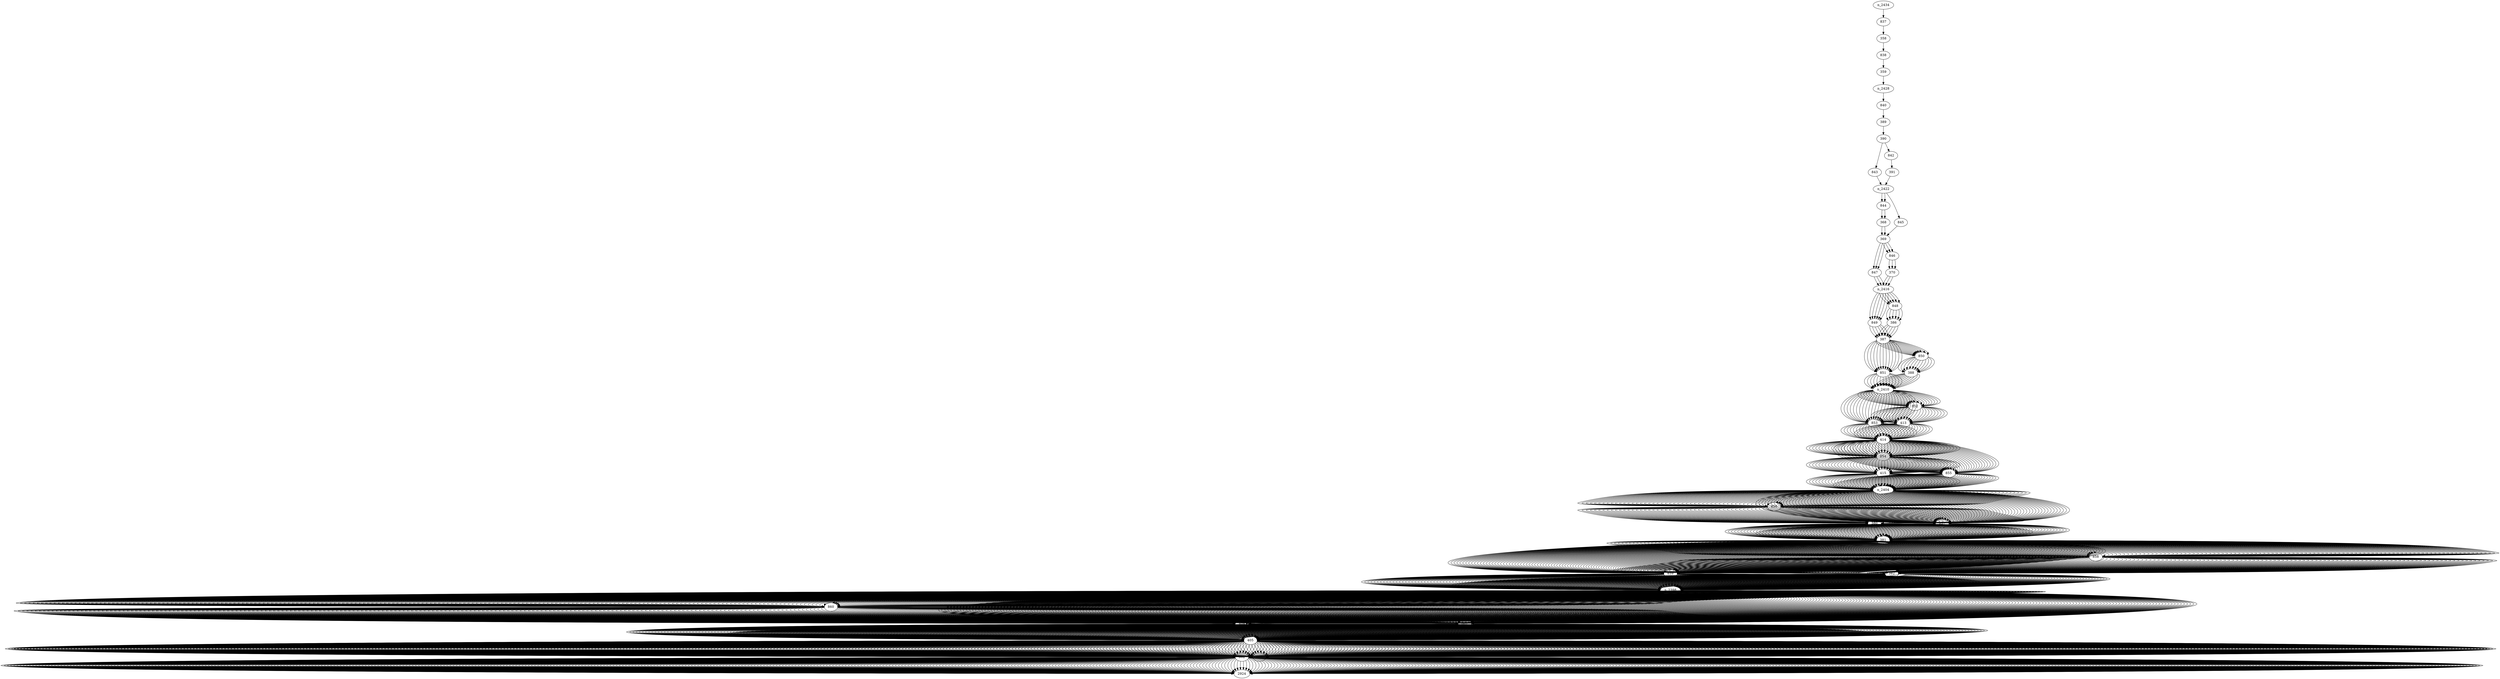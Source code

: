 digraph main{
860 -> 404;
404 -> 405;
405 -> 862;
862 -> 2924;
405 -> 863;
n_2398 -> 861;
861 -> 405;
405 -> 862;
862 -> 2924;
405 -> 863;
381 -> 859;
859 -> n_2398;
n_2398 -> 860;
860 -> 404;
404 -> 405;
405 -> 862;
862 -> 2924;
405 -> 863;
n_2398 -> 861;
861 -> 405;
405 -> 862;
862 -> 2924;
405 -> 863;
n_2410 -> 853;
853 -> 414;
414 -> 854;
854 -> 415;
415 -> n_2404;
n_2404 -> 856;
856 -> 380;
380 -> 381;
381 -> 858;
858 -> 382;
382 -> n_2398;
n_2398 -> 860;
860 -> 404;
404 -> 405;
405 -> 862;
862 -> 2924;
405 -> 863;
n_2398 -> 861;
861 -> 405;
405 -> 862;
862 -> 2924;
405 -> 863;
381 -> 859;
859 -> n_2398;
n_2398 -> 860;
860 -> 404;
404 -> 405;
405 -> 862;
862 -> 2924;
405 -> 863;
n_2398 -> 861;
861 -> 405;
405 -> 862;
862 -> 2924;
405 -> 863;
n_2404 -> 857;
857 -> 381;
381 -> 858;
858 -> 382;
382 -> n_2398;
n_2398 -> 860;
860 -> 404;
404 -> 405;
405 -> 862;
862 -> 2924;
405 -> 863;
n_2398 -> 861;
861 -> 405;
405 -> 862;
862 -> 2924;
405 -> 863;
381 -> 859;
859 -> n_2398;
n_2398 -> 860;
860 -> 404;
404 -> 405;
405 -> 862;
862 -> 2924;
405 -> 863;
n_2398 -> 861;
861 -> 405;
405 -> 862;
862 -> 2924;
405 -> 863;
414 -> 855;
855 -> n_2404;
n_2404 -> 856;
856 -> 380;
380 -> 381;
381 -> 858;
858 -> 382;
382 -> n_2398;
n_2398 -> 860;
860 -> 404;
404 -> 405;
405 -> 862;
862 -> 2924;
405 -> 863;
n_2398 -> 861;
861 -> 405;
405 -> 862;
862 -> 2924;
405 -> 863;
381 -> 859;
859 -> n_2398;
n_2398 -> 860;
860 -> 404;
404 -> 405;
405 -> 862;
862 -> 2924;
405 -> 863;
n_2398 -> 861;
861 -> 405;
405 -> 862;
862 -> 2924;
405 -> 863;
n_2404 -> 857;
857 -> 381;
381 -> 858;
858 -> 382;
382 -> n_2398;
n_2398 -> 860;
860 -> 404;
404 -> 405;
405 -> 862;
862 -> 2924;
405 -> 863;
n_2398 -> 861;
861 -> 405;
405 -> 862;
862 -> 2924;
405 -> 863;
381 -> 859;
859 -> n_2398;
n_2398 -> 860;
860 -> 404;
404 -> 405;
405 -> 862;
862 -> 2924;
405 -> 863;
n_2398 -> 861;
861 -> 405;
405 -> 862;
862 -> 2924;
405 -> 863;
387 -> 851;
851 -> n_2410;
n_2410 -> 852;
852 -> 413;
413 -> 414;
414 -> 854;
854 -> 415;
415 -> n_2404;
n_2404 -> 856;
856 -> 380;
380 -> 381;
381 -> 858;
858 -> 382;
382 -> n_2398;
n_2398 -> 860;
860 -> 404;
404 -> 405;
405 -> 862;
862 -> 2924;
405 -> 863;
n_2398 -> 861;
861 -> 405;
405 -> 862;
862 -> 2924;
405 -> 863;
381 -> 859;
859 -> n_2398;
n_2398 -> 860;
860 -> 404;
404 -> 405;
405 -> 862;
862 -> 2924;
405 -> 863;
n_2398 -> 861;
861 -> 405;
405 -> 862;
862 -> 2924;
405 -> 863;
n_2404 -> 857;
857 -> 381;
381 -> 858;
858 -> 382;
382 -> n_2398;
n_2398 -> 860;
860 -> 404;
404 -> 405;
405 -> 862;
862 -> 2924;
405 -> 863;
n_2398 -> 861;
861 -> 405;
405 -> 862;
862 -> 2924;
405 -> 863;
381 -> 859;
859 -> n_2398;
n_2398 -> 860;
860 -> 404;
404 -> 405;
405 -> 862;
862 -> 2924;
405 -> 863;
n_2398 -> 861;
861 -> 405;
405 -> 862;
862 -> 2924;
405 -> 863;
414 -> 855;
855 -> n_2404;
n_2404 -> 856;
856 -> 380;
380 -> 381;
381 -> 858;
858 -> 382;
382 -> n_2398;
n_2398 -> 860;
860 -> 404;
404 -> 405;
405 -> 862;
862 -> 2924;
405 -> 863;
n_2398 -> 861;
861 -> 405;
405 -> 862;
862 -> 2924;
405 -> 863;
381 -> 859;
859 -> n_2398;
n_2398 -> 860;
860 -> 404;
404 -> 405;
405 -> 862;
862 -> 2924;
405 -> 863;
n_2398 -> 861;
861 -> 405;
405 -> 862;
862 -> 2924;
405 -> 863;
n_2404 -> 857;
857 -> 381;
381 -> 858;
858 -> 382;
382 -> n_2398;
n_2398 -> 860;
860 -> 404;
404 -> 405;
405 -> 862;
862 -> 2924;
405 -> 863;
n_2398 -> 861;
861 -> 405;
405 -> 862;
862 -> 2924;
405 -> 863;
381 -> 859;
859 -> n_2398;
n_2398 -> 860;
860 -> 404;
404 -> 405;
405 -> 862;
862 -> 2924;
405 -> 863;
n_2398 -> 861;
861 -> 405;
405 -> 862;
862 -> 2924;
405 -> 863;
n_2410 -> 853;
853 -> 414;
414 -> 854;
854 -> 415;
415 -> n_2404;
n_2404 -> 856;
856 -> 380;
380 -> 381;
381 -> 858;
858 -> 382;
382 -> n_2398;
n_2398 -> 860;
860 -> 404;
404 -> 405;
405 -> 862;
862 -> 2924;
405 -> 863;
n_2398 -> 861;
861 -> 405;
405 -> 862;
862 -> 2924;
405 -> 863;
381 -> 859;
859 -> n_2398;
n_2398 -> 860;
860 -> 404;
404 -> 405;
405 -> 862;
862 -> 2924;
405 -> 863;
n_2398 -> 861;
861 -> 405;
405 -> 862;
862 -> 2924;
405 -> 863;
n_2404 -> 857;
857 -> 381;
381 -> 858;
858 -> 382;
382 -> n_2398;
n_2398 -> 860;
860 -> 404;
404 -> 405;
405 -> 862;
862 -> 2924;
405 -> 863;
n_2398 -> 861;
861 -> 405;
405 -> 862;
862 -> 2924;
405 -> 863;
381 -> 859;
859 -> n_2398;
n_2398 -> 860;
860 -> 404;
404 -> 405;
405 -> 862;
862 -> 2924;
405 -> 863;
n_2398 -> 861;
861 -> 405;
405 -> 862;
862 -> 2924;
405 -> 863;
414 -> 855;
855 -> n_2404;
n_2404 -> 856;
856 -> 380;
380 -> 381;
381 -> 858;
858 -> 382;
382 -> n_2398;
n_2398 -> 860;
860 -> 404;
404 -> 405;
405 -> 862;
862 -> 2924;
405 -> 863;
n_2398 -> 861;
861 -> 405;
405 -> 862;
862 -> 2924;
405 -> 863;
381 -> 859;
859 -> n_2398;
n_2398 -> 860;
860 -> 404;
404 -> 405;
405 -> 862;
862 -> 2924;
405 -> 863;
n_2398 -> 861;
861 -> 405;
405 -> 862;
862 -> 2924;
405 -> 863;
n_2404 -> 857;
857 -> 381;
381 -> 858;
858 -> 382;
382 -> n_2398;
n_2398 -> 860;
860 -> 404;
404 -> 405;
405 -> 862;
862 -> 2924;
405 -> 863;
n_2398 -> 861;
861 -> 405;
405 -> 862;
862 -> 2924;
405 -> 863;
381 -> 859;
859 -> n_2398;
n_2398 -> 860;
860 -> 404;
404 -> 405;
405 -> 862;
862 -> 2924;
405 -> 863;
n_2398 -> 861;
861 -> 405;
405 -> 862;
862 -> 2924;
405 -> 863;
n_2416 -> 849;
849 -> 387;
387 -> 850;
850 -> 388;
388 -> n_2410;
n_2410 -> 852;
852 -> 413;
413 -> 414;
414 -> 854;
854 -> 415;
415 -> n_2404;
n_2404 -> 856;
856 -> 380;
380 -> 381;
381 -> 858;
858 -> 382;
382 -> n_2398;
n_2398 -> 860;
860 -> 404;
404 -> 405;
405 -> 862;
862 -> 2924;
405 -> 863;
n_2398 -> 861;
861 -> 405;
405 -> 862;
862 -> 2924;
405 -> 863;
381 -> 859;
859 -> n_2398;
n_2398 -> 860;
860 -> 404;
404 -> 405;
405 -> 862;
862 -> 2924;
405 -> 863;
n_2398 -> 861;
861 -> 405;
405 -> 862;
862 -> 2924;
405 -> 863;
n_2404 -> 857;
857 -> 381;
381 -> 858;
858 -> 382;
382 -> n_2398;
n_2398 -> 860;
860 -> 404;
404 -> 405;
405 -> 862;
862 -> 2924;
405 -> 863;
n_2398 -> 861;
861 -> 405;
405 -> 862;
862 -> 2924;
405 -> 863;
381 -> 859;
859 -> n_2398;
n_2398 -> 860;
860 -> 404;
404 -> 405;
405 -> 862;
862 -> 2924;
405 -> 863;
n_2398 -> 861;
861 -> 405;
405 -> 862;
862 -> 2924;
405 -> 863;
414 -> 855;
855 -> n_2404;
n_2404 -> 856;
856 -> 380;
380 -> 381;
381 -> 858;
858 -> 382;
382 -> n_2398;
n_2398 -> 860;
860 -> 404;
404 -> 405;
405 -> 862;
862 -> 2924;
405 -> 863;
n_2398 -> 861;
861 -> 405;
405 -> 862;
862 -> 2924;
405 -> 863;
381 -> 859;
859 -> n_2398;
n_2398 -> 860;
860 -> 404;
404 -> 405;
405 -> 862;
862 -> 2924;
405 -> 863;
n_2398 -> 861;
861 -> 405;
405 -> 862;
862 -> 2924;
405 -> 863;
n_2404 -> 857;
857 -> 381;
381 -> 858;
858 -> 382;
382 -> n_2398;
n_2398 -> 860;
860 -> 404;
404 -> 405;
405 -> 862;
862 -> 2924;
405 -> 863;
n_2398 -> 861;
861 -> 405;
405 -> 862;
862 -> 2924;
405 -> 863;
381 -> 859;
859 -> n_2398;
n_2398 -> 860;
860 -> 404;
404 -> 405;
405 -> 862;
862 -> 2924;
405 -> 863;
n_2398 -> 861;
861 -> 405;
405 -> 862;
862 -> 2924;
405 -> 863;
n_2410 -> 853;
853 -> 414;
414 -> 854;
854 -> 415;
415 -> n_2404;
n_2404 -> 856;
856 -> 380;
380 -> 381;
381 -> 858;
858 -> 382;
382 -> n_2398;
n_2398 -> 860;
860 -> 404;
404 -> 405;
405 -> 862;
862 -> 2924;
405 -> 863;
n_2398 -> 861;
861 -> 405;
405 -> 862;
862 -> 2924;
405 -> 863;
381 -> 859;
859 -> n_2398;
n_2398 -> 860;
860 -> 404;
404 -> 405;
405 -> 862;
862 -> 2924;
405 -> 863;
n_2398 -> 861;
861 -> 405;
405 -> 862;
862 -> 2924;
405 -> 863;
n_2404 -> 857;
857 -> 381;
381 -> 858;
858 -> 382;
382 -> n_2398;
n_2398 -> 860;
860 -> 404;
404 -> 405;
405 -> 862;
862 -> 2924;
405 -> 863;
n_2398 -> 861;
861 -> 405;
405 -> 862;
862 -> 2924;
405 -> 863;
381 -> 859;
859 -> n_2398;
n_2398 -> 860;
860 -> 404;
404 -> 405;
405 -> 862;
862 -> 2924;
405 -> 863;
n_2398 -> 861;
861 -> 405;
405 -> 862;
862 -> 2924;
405 -> 863;
414 -> 855;
855 -> n_2404;
n_2404 -> 856;
856 -> 380;
380 -> 381;
381 -> 858;
858 -> 382;
382 -> n_2398;
n_2398 -> 860;
860 -> 404;
404 -> 405;
405 -> 862;
862 -> 2924;
405 -> 863;
n_2398 -> 861;
861 -> 405;
405 -> 862;
862 -> 2924;
405 -> 863;
381 -> 859;
859 -> n_2398;
n_2398 -> 860;
860 -> 404;
404 -> 405;
405 -> 862;
862 -> 2924;
405 -> 863;
n_2398 -> 861;
861 -> 405;
405 -> 862;
862 -> 2924;
405 -> 863;
n_2404 -> 857;
857 -> 381;
381 -> 858;
858 -> 382;
382 -> n_2398;
n_2398 -> 860;
860 -> 404;
404 -> 405;
405 -> 862;
862 -> 2924;
405 -> 863;
n_2398 -> 861;
861 -> 405;
405 -> 862;
862 -> 2924;
405 -> 863;
381 -> 859;
859 -> n_2398;
n_2398 -> 860;
860 -> 404;
404 -> 405;
405 -> 862;
862 -> 2924;
405 -> 863;
n_2398 -> 861;
861 -> 405;
405 -> 862;
862 -> 2924;
405 -> 863;
387 -> 851;
851 -> n_2410;
n_2410 -> 852;
852 -> 413;
413 -> 414;
414 -> 854;
854 -> 415;
415 -> n_2404;
n_2404 -> 856;
856 -> 380;
380 -> 381;
381 -> 858;
858 -> 382;
382 -> n_2398;
n_2398 -> 860;
860 -> 404;
404 -> 405;
405 -> 862;
862 -> 2924;
405 -> 863;
n_2398 -> 861;
861 -> 405;
405 -> 862;
862 -> 2924;
405 -> 863;
381 -> 859;
859 -> n_2398;
n_2398 -> 860;
860 -> 404;
404 -> 405;
405 -> 862;
862 -> 2924;
405 -> 863;
n_2398 -> 861;
861 -> 405;
405 -> 862;
862 -> 2924;
405 -> 863;
n_2404 -> 857;
857 -> 381;
381 -> 858;
858 -> 382;
382 -> n_2398;
n_2398 -> 860;
860 -> 404;
404 -> 405;
405 -> 862;
862 -> 2924;
405 -> 863;
n_2398 -> 861;
861 -> 405;
405 -> 862;
862 -> 2924;
405 -> 863;
381 -> 859;
859 -> n_2398;
n_2398 -> 860;
860 -> 404;
404 -> 405;
405 -> 862;
862 -> 2924;
405 -> 863;
n_2398 -> 861;
861 -> 405;
405 -> 862;
862 -> 2924;
405 -> 863;
414 -> 855;
855 -> n_2404;
n_2404 -> 856;
856 -> 380;
380 -> 381;
381 -> 858;
858 -> 382;
382 -> n_2398;
n_2398 -> 860;
860 -> 404;
404 -> 405;
405 -> 862;
862 -> 2924;
405 -> 863;
n_2398 -> 861;
861 -> 405;
405 -> 862;
862 -> 2924;
405 -> 863;
381 -> 859;
859 -> n_2398;
n_2398 -> 860;
860 -> 404;
404 -> 405;
405 -> 862;
862 -> 2924;
405 -> 863;
n_2398 -> 861;
861 -> 405;
405 -> 862;
862 -> 2924;
405 -> 863;
n_2404 -> 857;
857 -> 381;
381 -> 858;
858 -> 382;
382 -> n_2398;
n_2398 -> 860;
860 -> 404;
404 -> 405;
405 -> 862;
862 -> 2924;
405 -> 863;
n_2398 -> 861;
861 -> 405;
405 -> 862;
862 -> 2924;
405 -> 863;
381 -> 859;
859 -> n_2398;
n_2398 -> 860;
860 -> 404;
404 -> 405;
405 -> 862;
862 -> 2924;
405 -> 863;
n_2398 -> 861;
861 -> 405;
405 -> 862;
862 -> 2924;
405 -> 863;
n_2410 -> 853;
853 -> 414;
414 -> 854;
854 -> 415;
415 -> n_2404;
n_2404 -> 856;
856 -> 380;
380 -> 381;
381 -> 858;
858 -> 382;
382 -> n_2398;
n_2398 -> 860;
860 -> 404;
404 -> 405;
405 -> 862;
862 -> 2924;
405 -> 863;
n_2398 -> 861;
861 -> 405;
405 -> 862;
862 -> 2924;
405 -> 863;
381 -> 859;
859 -> n_2398;
n_2398 -> 860;
860 -> 404;
404 -> 405;
405 -> 862;
862 -> 2924;
405 -> 863;
n_2398 -> 861;
861 -> 405;
405 -> 862;
862 -> 2924;
405 -> 863;
n_2404 -> 857;
857 -> 381;
381 -> 858;
858 -> 382;
382 -> n_2398;
n_2398 -> 860;
860 -> 404;
404 -> 405;
405 -> 862;
862 -> 2924;
405 -> 863;
n_2398 -> 861;
861 -> 405;
405 -> 862;
862 -> 2924;
405 -> 863;
381 -> 859;
859 -> n_2398;
n_2398 -> 860;
860 -> 404;
404 -> 405;
405 -> 862;
862 -> 2924;
405 -> 863;
n_2398 -> 861;
861 -> 405;
405 -> 862;
862 -> 2924;
405 -> 863;
414 -> 855;
855 -> n_2404;
n_2404 -> 856;
856 -> 380;
380 -> 381;
381 -> 858;
858 -> 382;
382 -> n_2398;
n_2398 -> 860;
860 -> 404;
404 -> 405;
405 -> 862;
862 -> 2924;
405 -> 863;
n_2398 -> 861;
861 -> 405;
405 -> 862;
862 -> 2924;
405 -> 863;
381 -> 859;
859 -> n_2398;
n_2398 -> 860;
860 -> 404;
404 -> 405;
405 -> 862;
862 -> 2924;
405 -> 863;
n_2398 -> 861;
861 -> 405;
405 -> 862;
862 -> 2924;
405 -> 863;
n_2404 -> 857;
857 -> 381;
381 -> 858;
858 -> 382;
382 -> n_2398;
n_2398 -> 860;
860 -> 404;
404 -> 405;
405 -> 862;
862 -> 2924;
405 -> 863;
n_2398 -> 861;
861 -> 405;
405 -> 862;
862 -> 2924;
405 -> 863;
381 -> 859;
859 -> n_2398;
n_2398 -> 860;
860 -> 404;
404 -> 405;
405 -> 862;
862 -> 2924;
405 -> 863;
n_2398 -> 861;
861 -> 405;
405 -> 862;
862 -> 2924;
405 -> 863;
369 -> 847;
847 -> n_2416;
n_2416 -> 848;
848 -> 386;
386 -> 387;
387 -> 850;
850 -> 388;
388 -> n_2410;
n_2410 -> 852;
852 -> 413;
413 -> 414;
414 -> 854;
854 -> 415;
415 -> n_2404;
n_2404 -> 856;
856 -> 380;
380 -> 381;
381 -> 858;
858 -> 382;
382 -> n_2398;
n_2398 -> 860;
860 -> 404;
404 -> 405;
405 -> 862;
862 -> 2924;
405 -> 863;
n_2398 -> 861;
861 -> 405;
405 -> 862;
862 -> 2924;
405 -> 863;
381 -> 859;
859 -> n_2398;
n_2398 -> 860;
860 -> 404;
404 -> 405;
405 -> 862;
862 -> 2924;
405 -> 863;
n_2398 -> 861;
861 -> 405;
405 -> 862;
862 -> 2924;
405 -> 863;
n_2404 -> 857;
857 -> 381;
381 -> 858;
858 -> 382;
382 -> n_2398;
n_2398 -> 860;
860 -> 404;
404 -> 405;
405 -> 862;
862 -> 2924;
405 -> 863;
n_2398 -> 861;
861 -> 405;
405 -> 862;
862 -> 2924;
405 -> 863;
381 -> 859;
859 -> n_2398;
n_2398 -> 860;
860 -> 404;
404 -> 405;
405 -> 862;
862 -> 2924;
405 -> 863;
n_2398 -> 861;
861 -> 405;
405 -> 862;
862 -> 2924;
405 -> 863;
414 -> 855;
855 -> n_2404;
n_2404 -> 856;
856 -> 380;
380 -> 381;
381 -> 858;
858 -> 382;
382 -> n_2398;
n_2398 -> 860;
860 -> 404;
404 -> 405;
405 -> 862;
862 -> 2924;
405 -> 863;
n_2398 -> 861;
861 -> 405;
405 -> 862;
862 -> 2924;
405 -> 863;
381 -> 859;
859 -> n_2398;
n_2398 -> 860;
860 -> 404;
404 -> 405;
405 -> 862;
862 -> 2924;
405 -> 863;
n_2398 -> 861;
861 -> 405;
405 -> 862;
862 -> 2924;
405 -> 863;
n_2404 -> 857;
857 -> 381;
381 -> 858;
858 -> 382;
382 -> n_2398;
n_2398 -> 860;
860 -> 404;
404 -> 405;
405 -> 862;
862 -> 2924;
405 -> 863;
n_2398 -> 861;
861 -> 405;
405 -> 862;
862 -> 2924;
405 -> 863;
381 -> 859;
859 -> n_2398;
n_2398 -> 860;
860 -> 404;
404 -> 405;
405 -> 862;
862 -> 2924;
405 -> 863;
n_2398 -> 861;
861 -> 405;
405 -> 862;
862 -> 2924;
405 -> 863;
n_2410 -> 853;
853 -> 414;
414 -> 854;
854 -> 415;
415 -> n_2404;
n_2404 -> 856;
856 -> 380;
380 -> 381;
381 -> 858;
858 -> 382;
382 -> n_2398;
n_2398 -> 860;
860 -> 404;
404 -> 405;
405 -> 862;
862 -> 2924;
405 -> 863;
n_2398 -> 861;
861 -> 405;
405 -> 862;
862 -> 2924;
405 -> 863;
381 -> 859;
859 -> n_2398;
n_2398 -> 860;
860 -> 404;
404 -> 405;
405 -> 862;
862 -> 2924;
405 -> 863;
n_2398 -> 861;
861 -> 405;
405 -> 862;
862 -> 2924;
405 -> 863;
n_2404 -> 857;
857 -> 381;
381 -> 858;
858 -> 382;
382 -> n_2398;
n_2398 -> 860;
860 -> 404;
404 -> 405;
405 -> 862;
862 -> 2924;
405 -> 863;
n_2398 -> 861;
861 -> 405;
405 -> 862;
862 -> 2924;
405 -> 863;
381 -> 859;
859 -> n_2398;
n_2398 -> 860;
860 -> 404;
404 -> 405;
405 -> 862;
862 -> 2924;
405 -> 863;
n_2398 -> 861;
861 -> 405;
405 -> 862;
862 -> 2924;
405 -> 863;
414 -> 855;
855 -> n_2404;
n_2404 -> 856;
856 -> 380;
380 -> 381;
381 -> 858;
858 -> 382;
382 -> n_2398;
n_2398 -> 860;
860 -> 404;
404 -> 405;
405 -> 862;
862 -> 2924;
405 -> 863;
n_2398 -> 861;
861 -> 405;
405 -> 862;
862 -> 2924;
405 -> 863;
381 -> 859;
859 -> n_2398;
n_2398 -> 860;
860 -> 404;
404 -> 405;
405 -> 862;
862 -> 2924;
405 -> 863;
n_2398 -> 861;
861 -> 405;
405 -> 862;
862 -> 2924;
405 -> 863;
n_2404 -> 857;
857 -> 381;
381 -> 858;
858 -> 382;
382 -> n_2398;
n_2398 -> 860;
860 -> 404;
404 -> 405;
405 -> 862;
862 -> 2924;
405 -> 863;
n_2398 -> 861;
861 -> 405;
405 -> 862;
862 -> 2924;
405 -> 863;
381 -> 859;
859 -> n_2398;
n_2398 -> 860;
860 -> 404;
404 -> 405;
405 -> 862;
862 -> 2924;
405 -> 863;
n_2398 -> 861;
861 -> 405;
405 -> 862;
862 -> 2924;
405 -> 863;
387 -> 851;
851 -> n_2410;
n_2410 -> 852;
852 -> 413;
413 -> 414;
414 -> 854;
854 -> 415;
415 -> n_2404;
n_2404 -> 856;
856 -> 380;
380 -> 381;
381 -> 858;
858 -> 382;
382 -> n_2398;
n_2398 -> 860;
860 -> 404;
404 -> 405;
405 -> 862;
862 -> 2924;
405 -> 863;
n_2398 -> 861;
861 -> 405;
405 -> 862;
862 -> 2924;
405 -> 863;
381 -> 859;
859 -> n_2398;
n_2398 -> 860;
860 -> 404;
404 -> 405;
405 -> 862;
862 -> 2924;
405 -> 863;
n_2398 -> 861;
861 -> 405;
405 -> 862;
862 -> 2924;
405 -> 863;
n_2404 -> 857;
857 -> 381;
381 -> 858;
858 -> 382;
382 -> n_2398;
n_2398 -> 860;
860 -> 404;
404 -> 405;
405 -> 862;
862 -> 2924;
405 -> 863;
n_2398 -> 861;
861 -> 405;
405 -> 862;
862 -> 2924;
405 -> 863;
381 -> 859;
859 -> n_2398;
n_2398 -> 860;
860 -> 404;
404 -> 405;
405 -> 862;
862 -> 2924;
405 -> 863;
n_2398 -> 861;
861 -> 405;
405 -> 862;
862 -> 2924;
405 -> 863;
414 -> 855;
855 -> n_2404;
n_2404 -> 856;
856 -> 380;
380 -> 381;
381 -> 858;
858 -> 382;
382 -> n_2398;
n_2398 -> 860;
860 -> 404;
404 -> 405;
405 -> 862;
862 -> 2924;
405 -> 863;
n_2398 -> 861;
861 -> 405;
405 -> 862;
862 -> 2924;
405 -> 863;
381 -> 859;
859 -> n_2398;
n_2398 -> 860;
860 -> 404;
404 -> 405;
405 -> 862;
862 -> 2924;
405 -> 863;
n_2398 -> 861;
861 -> 405;
405 -> 862;
862 -> 2924;
405 -> 863;
n_2404 -> 857;
857 -> 381;
381 -> 858;
858 -> 382;
382 -> n_2398;
n_2398 -> 860;
860 -> 404;
404 -> 405;
405 -> 862;
862 -> 2924;
405 -> 863;
n_2398 -> 861;
861 -> 405;
405 -> 862;
862 -> 2924;
405 -> 863;
381 -> 859;
859 -> n_2398;
n_2398 -> 860;
860 -> 404;
404 -> 405;
405 -> 862;
862 -> 2924;
405 -> 863;
n_2398 -> 861;
861 -> 405;
405 -> 862;
862 -> 2924;
405 -> 863;
n_2410 -> 853;
853 -> 414;
414 -> 854;
854 -> 415;
415 -> n_2404;
n_2404 -> 856;
856 -> 380;
380 -> 381;
381 -> 858;
858 -> 382;
382 -> n_2398;
n_2398 -> 860;
860 -> 404;
404 -> 405;
405 -> 862;
862 -> 2924;
405 -> 863;
n_2398 -> 861;
861 -> 405;
405 -> 862;
862 -> 2924;
405 -> 863;
381 -> 859;
859 -> n_2398;
n_2398 -> 860;
860 -> 404;
404 -> 405;
405 -> 862;
862 -> 2924;
405 -> 863;
n_2398 -> 861;
861 -> 405;
405 -> 862;
862 -> 2924;
405 -> 863;
n_2404 -> 857;
857 -> 381;
381 -> 858;
858 -> 382;
382 -> n_2398;
n_2398 -> 860;
860 -> 404;
404 -> 405;
405 -> 862;
862 -> 2924;
405 -> 863;
n_2398 -> 861;
861 -> 405;
405 -> 862;
862 -> 2924;
405 -> 863;
381 -> 859;
859 -> n_2398;
n_2398 -> 860;
860 -> 404;
404 -> 405;
405 -> 862;
862 -> 2924;
405 -> 863;
n_2398 -> 861;
861 -> 405;
405 -> 862;
862 -> 2924;
405 -> 863;
414 -> 855;
855 -> n_2404;
n_2404 -> 856;
856 -> 380;
380 -> 381;
381 -> 858;
858 -> 382;
382 -> n_2398;
n_2398 -> 860;
860 -> 404;
404 -> 405;
405 -> 862;
862 -> 2924;
405 -> 863;
n_2398 -> 861;
861 -> 405;
405 -> 862;
862 -> 2924;
405 -> 863;
381 -> 859;
859 -> n_2398;
n_2398 -> 860;
860 -> 404;
404 -> 405;
405 -> 862;
862 -> 2924;
405 -> 863;
n_2398 -> 861;
861 -> 405;
405 -> 862;
862 -> 2924;
405 -> 863;
n_2404 -> 857;
857 -> 381;
381 -> 858;
858 -> 382;
382 -> n_2398;
n_2398 -> 860;
860 -> 404;
404 -> 405;
405 -> 862;
862 -> 2924;
405 -> 863;
n_2398 -> 861;
861 -> 405;
405 -> 862;
862 -> 2924;
405 -> 863;
381 -> 859;
859 -> n_2398;
n_2398 -> 860;
860 -> 404;
404 -> 405;
405 -> 862;
862 -> 2924;
405 -> 863;
n_2398 -> 861;
861 -> 405;
405 -> 862;
862 -> 2924;
405 -> 863;
n_2416 -> 849;
849 -> 387;
387 -> 850;
850 -> 388;
388 -> n_2410;
n_2410 -> 852;
852 -> 413;
413 -> 414;
414 -> 854;
854 -> 415;
415 -> n_2404;
n_2404 -> 856;
856 -> 380;
380 -> 381;
381 -> 858;
858 -> 382;
382 -> n_2398;
n_2398 -> 860;
860 -> 404;
404 -> 405;
405 -> 862;
862 -> 2924;
405 -> 863;
n_2398 -> 861;
861 -> 405;
405 -> 862;
862 -> 2924;
405 -> 863;
381 -> 859;
859 -> n_2398;
n_2398 -> 860;
860 -> 404;
404 -> 405;
405 -> 862;
862 -> 2924;
405 -> 863;
n_2398 -> 861;
861 -> 405;
405 -> 862;
862 -> 2924;
405 -> 863;
n_2404 -> 857;
857 -> 381;
381 -> 858;
858 -> 382;
382 -> n_2398;
n_2398 -> 860;
860 -> 404;
404 -> 405;
405 -> 862;
862 -> 2924;
405 -> 863;
n_2398 -> 861;
861 -> 405;
405 -> 862;
862 -> 2924;
405 -> 863;
381 -> 859;
859 -> n_2398;
n_2398 -> 860;
860 -> 404;
404 -> 405;
405 -> 862;
862 -> 2924;
405 -> 863;
n_2398 -> 861;
861 -> 405;
405 -> 862;
862 -> 2924;
405 -> 863;
414 -> 855;
855 -> n_2404;
n_2404 -> 856;
856 -> 380;
380 -> 381;
381 -> 858;
858 -> 382;
382 -> n_2398;
n_2398 -> 860;
860 -> 404;
404 -> 405;
405 -> 862;
862 -> 2924;
405 -> 863;
n_2398 -> 861;
861 -> 405;
405 -> 862;
862 -> 2924;
405 -> 863;
381 -> 859;
859 -> n_2398;
n_2398 -> 860;
860 -> 404;
404 -> 405;
405 -> 862;
862 -> 2924;
405 -> 863;
n_2398 -> 861;
861 -> 405;
405 -> 862;
862 -> 2924;
405 -> 863;
n_2404 -> 857;
857 -> 381;
381 -> 858;
858 -> 382;
382 -> n_2398;
n_2398 -> 860;
860 -> 404;
404 -> 405;
405 -> 862;
862 -> 2924;
405 -> 863;
n_2398 -> 861;
861 -> 405;
405 -> 862;
862 -> 2924;
405 -> 863;
381 -> 859;
859 -> n_2398;
n_2398 -> 860;
860 -> 404;
404 -> 405;
405 -> 862;
862 -> 2924;
405 -> 863;
n_2398 -> 861;
861 -> 405;
405 -> 862;
862 -> 2924;
405 -> 863;
n_2410 -> 853;
853 -> 414;
414 -> 854;
854 -> 415;
415 -> n_2404;
n_2404 -> 856;
856 -> 380;
380 -> 381;
381 -> 858;
858 -> 382;
382 -> n_2398;
n_2398 -> 860;
860 -> 404;
404 -> 405;
405 -> 862;
862 -> 2924;
405 -> 863;
n_2398 -> 861;
861 -> 405;
405 -> 862;
862 -> 2924;
405 -> 863;
381 -> 859;
859 -> n_2398;
n_2398 -> 860;
860 -> 404;
404 -> 405;
405 -> 862;
862 -> 2924;
405 -> 863;
n_2398 -> 861;
861 -> 405;
405 -> 862;
862 -> 2924;
405 -> 863;
n_2404 -> 857;
857 -> 381;
381 -> 858;
858 -> 382;
382 -> n_2398;
n_2398 -> 860;
860 -> 404;
404 -> 405;
405 -> 862;
862 -> 2924;
405 -> 863;
n_2398 -> 861;
861 -> 405;
405 -> 862;
862 -> 2924;
405 -> 863;
381 -> 859;
859 -> n_2398;
n_2398 -> 860;
860 -> 404;
404 -> 405;
405 -> 862;
862 -> 2924;
405 -> 863;
n_2398 -> 861;
861 -> 405;
405 -> 862;
862 -> 2924;
405 -> 863;
414 -> 855;
855 -> n_2404;
n_2404 -> 856;
856 -> 380;
380 -> 381;
381 -> 858;
858 -> 382;
382 -> n_2398;
n_2398 -> 860;
860 -> 404;
404 -> 405;
405 -> 862;
862 -> 2924;
405 -> 863;
n_2398 -> 861;
861 -> 405;
405 -> 862;
862 -> 2924;
405 -> 863;
381 -> 859;
859 -> n_2398;
n_2398 -> 860;
860 -> 404;
404 -> 405;
405 -> 862;
862 -> 2924;
405 -> 863;
n_2398 -> 861;
861 -> 405;
405 -> 862;
862 -> 2924;
405 -> 863;
n_2404 -> 857;
857 -> 381;
381 -> 858;
858 -> 382;
382 -> n_2398;
n_2398 -> 860;
860 -> 404;
404 -> 405;
405 -> 862;
862 -> 2924;
405 -> 863;
n_2398 -> 861;
861 -> 405;
405 -> 862;
862 -> 2924;
405 -> 863;
381 -> 859;
859 -> n_2398;
n_2398 -> 860;
860 -> 404;
404 -> 405;
405 -> 862;
862 -> 2924;
405 -> 863;
n_2398 -> 861;
861 -> 405;
405 -> 862;
862 -> 2924;
405 -> 863;
387 -> 851;
851 -> n_2410;
n_2410 -> 852;
852 -> 413;
413 -> 414;
414 -> 854;
854 -> 415;
415 -> n_2404;
n_2404 -> 856;
856 -> 380;
380 -> 381;
381 -> 858;
858 -> 382;
382 -> n_2398;
n_2398 -> 860;
860 -> 404;
404 -> 405;
405 -> 862;
862 -> 2924;
405 -> 863;
n_2398 -> 861;
861 -> 405;
405 -> 862;
862 -> 2924;
405 -> 863;
381 -> 859;
859 -> n_2398;
n_2398 -> 860;
860 -> 404;
404 -> 405;
405 -> 862;
862 -> 2924;
405 -> 863;
n_2398 -> 861;
861 -> 405;
405 -> 862;
862 -> 2924;
405 -> 863;
n_2404 -> 857;
857 -> 381;
381 -> 858;
858 -> 382;
382 -> n_2398;
n_2398 -> 860;
860 -> 404;
404 -> 405;
405 -> 862;
862 -> 2924;
405 -> 863;
n_2398 -> 861;
861 -> 405;
405 -> 862;
862 -> 2924;
405 -> 863;
381 -> 859;
859 -> n_2398;
n_2398 -> 860;
860 -> 404;
404 -> 405;
405 -> 862;
862 -> 2924;
405 -> 863;
n_2398 -> 861;
861 -> 405;
405 -> 862;
862 -> 2924;
405 -> 863;
414 -> 855;
855 -> n_2404;
n_2404 -> 856;
856 -> 380;
380 -> 381;
381 -> 858;
858 -> 382;
382 -> n_2398;
n_2398 -> 860;
860 -> 404;
404 -> 405;
405 -> 862;
862 -> 2924;
405 -> 863;
n_2398 -> 861;
861 -> 405;
405 -> 862;
862 -> 2924;
405 -> 863;
381 -> 859;
859 -> n_2398;
n_2398 -> 860;
860 -> 404;
404 -> 405;
405 -> 862;
862 -> 2924;
405 -> 863;
n_2398 -> 861;
861 -> 405;
405 -> 862;
862 -> 2924;
405 -> 863;
n_2404 -> 857;
857 -> 381;
381 -> 858;
858 -> 382;
382 -> n_2398;
n_2398 -> 860;
860 -> 404;
404 -> 405;
405 -> 862;
862 -> 2924;
405 -> 863;
n_2398 -> 861;
861 -> 405;
405 -> 862;
862 -> 2924;
405 -> 863;
381 -> 859;
859 -> n_2398;
n_2398 -> 860;
860 -> 404;
404 -> 405;
405 -> 862;
862 -> 2924;
405 -> 863;
n_2398 -> 861;
861 -> 405;
405 -> 862;
862 -> 2924;
405 -> 863;
n_2410 -> 853;
853 -> 414;
414 -> 854;
854 -> 415;
415 -> n_2404;
n_2404 -> 856;
856 -> 380;
380 -> 381;
381 -> 858;
858 -> 382;
382 -> n_2398;
n_2398 -> 860;
860 -> 404;
404 -> 405;
405 -> 862;
862 -> 2924;
405 -> 863;
n_2398 -> 861;
861 -> 405;
405 -> 862;
862 -> 2924;
405 -> 863;
381 -> 859;
859 -> n_2398;
n_2398 -> 860;
860 -> 404;
404 -> 405;
405 -> 862;
862 -> 2924;
405 -> 863;
n_2398 -> 861;
861 -> 405;
405 -> 862;
862 -> 2924;
405 -> 863;
n_2404 -> 857;
857 -> 381;
381 -> 858;
858 -> 382;
382 -> n_2398;
n_2398 -> 860;
860 -> 404;
404 -> 405;
405 -> 862;
862 -> 2924;
405 -> 863;
n_2398 -> 861;
861 -> 405;
405 -> 862;
862 -> 2924;
405 -> 863;
381 -> 859;
859 -> n_2398;
n_2398 -> 860;
860 -> 404;
404 -> 405;
405 -> 862;
862 -> 2924;
405 -> 863;
n_2398 -> 861;
861 -> 405;
405 -> 862;
862 -> 2924;
405 -> 863;
414 -> 855;
855 -> n_2404;
n_2404 -> 856;
856 -> 380;
380 -> 381;
381 -> 858;
858 -> 382;
382 -> n_2398;
n_2398 -> 860;
860 -> 404;
404 -> 405;
405 -> 862;
862 -> 2924;
405 -> 863;
n_2398 -> 861;
861 -> 405;
405 -> 862;
862 -> 2924;
405 -> 863;
381 -> 859;
859 -> n_2398;
n_2398 -> 860;
860 -> 404;
404 -> 405;
405 -> 862;
862 -> 2924;
405 -> 863;
n_2398 -> 861;
861 -> 405;
405 -> 862;
862 -> 2924;
405 -> 863;
n_2404 -> 857;
857 -> 381;
381 -> 858;
858 -> 382;
382 -> n_2398;
n_2398 -> 860;
860 -> 404;
404 -> 405;
405 -> 862;
862 -> 2924;
405 -> 863;
n_2398 -> 861;
861 -> 405;
405 -> 862;
862 -> 2924;
405 -> 863;
381 -> 859;
859 -> n_2398;
n_2398 -> 860;
860 -> 404;
404 -> 405;
405 -> 862;
862 -> 2924;
405 -> 863;
n_2398 -> 861;
861 -> 405;
405 -> 862;
862 -> 2924;
405 -> 863;
390 -> 843;
843 -> n_2422;
n_2422 -> 844;
844 -> 368;
368 -> 369;
369 -> 846;
846 -> 370;
370 -> n_2416;
n_2416 -> 848;
848 -> 386;
386 -> 387;
387 -> 850;
850 -> 388;
388 -> n_2410;
n_2410 -> 852;
852 -> 413;
413 -> 414;
414 -> 854;
854 -> 415;
415 -> n_2404;
n_2404 -> 856;
856 -> 380;
380 -> 381;
381 -> 858;
858 -> 382;
382 -> n_2398;
n_2398 -> 860;
860 -> 404;
404 -> 405;
405 -> 862;
862 -> 2924;
405 -> 863;
n_2398 -> 861;
861 -> 405;
405 -> 862;
862 -> 2924;
405 -> 863;
381 -> 859;
859 -> n_2398;
n_2398 -> 860;
860 -> 404;
404 -> 405;
405 -> 862;
862 -> 2924;
405 -> 863;
n_2398 -> 861;
861 -> 405;
405 -> 862;
862 -> 2924;
405 -> 863;
n_2404 -> 857;
857 -> 381;
381 -> 858;
858 -> 382;
382 -> n_2398;
n_2398 -> 860;
860 -> 404;
404 -> 405;
405 -> 862;
862 -> 2924;
405 -> 863;
n_2398 -> 861;
861 -> 405;
405 -> 862;
862 -> 2924;
405 -> 863;
381 -> 859;
859 -> n_2398;
n_2398 -> 860;
860 -> 404;
404 -> 405;
405 -> 862;
862 -> 2924;
405 -> 863;
n_2398 -> 861;
861 -> 405;
405 -> 862;
862 -> 2924;
405 -> 863;
414 -> 855;
855 -> n_2404;
n_2404 -> 856;
856 -> 380;
380 -> 381;
381 -> 858;
858 -> 382;
382 -> n_2398;
n_2398 -> 860;
860 -> 404;
404 -> 405;
405 -> 862;
862 -> 2924;
405 -> 863;
n_2398 -> 861;
861 -> 405;
405 -> 862;
862 -> 2924;
405 -> 863;
381 -> 859;
859 -> n_2398;
n_2398 -> 860;
860 -> 404;
404 -> 405;
405 -> 862;
862 -> 2924;
405 -> 863;
n_2398 -> 861;
861 -> 405;
405 -> 862;
862 -> 2924;
405 -> 863;
n_2404 -> 857;
857 -> 381;
381 -> 858;
858 -> 382;
382 -> n_2398;
n_2398 -> 860;
860 -> 404;
404 -> 405;
405 -> 862;
862 -> 2924;
405 -> 863;
n_2398 -> 861;
861 -> 405;
405 -> 862;
862 -> 2924;
405 -> 863;
381 -> 859;
859 -> n_2398;
n_2398 -> 860;
860 -> 404;
404 -> 405;
405 -> 862;
862 -> 2924;
405 -> 863;
n_2398 -> 861;
861 -> 405;
405 -> 862;
862 -> 2924;
405 -> 863;
n_2410 -> 853;
853 -> 414;
414 -> 854;
854 -> 415;
415 -> n_2404;
n_2404 -> 856;
856 -> 380;
380 -> 381;
381 -> 858;
858 -> 382;
382 -> n_2398;
n_2398 -> 860;
860 -> 404;
404 -> 405;
405 -> 862;
862 -> 2924;
405 -> 863;
n_2398 -> 861;
861 -> 405;
405 -> 862;
862 -> 2924;
405 -> 863;
381 -> 859;
859 -> n_2398;
n_2398 -> 860;
860 -> 404;
404 -> 405;
405 -> 862;
862 -> 2924;
405 -> 863;
n_2398 -> 861;
861 -> 405;
405 -> 862;
862 -> 2924;
405 -> 863;
n_2404 -> 857;
857 -> 381;
381 -> 858;
858 -> 382;
382 -> n_2398;
n_2398 -> 860;
860 -> 404;
404 -> 405;
405 -> 862;
862 -> 2924;
405 -> 863;
n_2398 -> 861;
861 -> 405;
405 -> 862;
862 -> 2924;
405 -> 863;
381 -> 859;
859 -> n_2398;
n_2398 -> 860;
860 -> 404;
404 -> 405;
405 -> 862;
862 -> 2924;
405 -> 863;
n_2398 -> 861;
861 -> 405;
405 -> 862;
862 -> 2924;
405 -> 863;
414 -> 855;
855 -> n_2404;
n_2404 -> 856;
856 -> 380;
380 -> 381;
381 -> 858;
858 -> 382;
382 -> n_2398;
n_2398 -> 860;
860 -> 404;
404 -> 405;
405 -> 862;
862 -> 2924;
405 -> 863;
n_2398 -> 861;
861 -> 405;
405 -> 862;
862 -> 2924;
405 -> 863;
381 -> 859;
859 -> n_2398;
n_2398 -> 860;
860 -> 404;
404 -> 405;
405 -> 862;
862 -> 2924;
405 -> 863;
n_2398 -> 861;
861 -> 405;
405 -> 862;
862 -> 2924;
405 -> 863;
n_2404 -> 857;
857 -> 381;
381 -> 858;
858 -> 382;
382 -> n_2398;
n_2398 -> 860;
860 -> 404;
404 -> 405;
405 -> 862;
862 -> 2924;
405 -> 863;
n_2398 -> 861;
861 -> 405;
405 -> 862;
862 -> 2924;
405 -> 863;
381 -> 859;
859 -> n_2398;
n_2398 -> 860;
860 -> 404;
404 -> 405;
405 -> 862;
862 -> 2924;
405 -> 863;
n_2398 -> 861;
861 -> 405;
405 -> 862;
862 -> 2924;
405 -> 863;
387 -> 851;
851 -> n_2410;
n_2410 -> 852;
852 -> 413;
413 -> 414;
414 -> 854;
854 -> 415;
415 -> n_2404;
n_2404 -> 856;
856 -> 380;
380 -> 381;
381 -> 858;
858 -> 382;
382 -> n_2398;
n_2398 -> 860;
860 -> 404;
404 -> 405;
405 -> 862;
862 -> 2924;
405 -> 863;
n_2398 -> 861;
861 -> 405;
405 -> 862;
862 -> 2924;
405 -> 863;
381 -> 859;
859 -> n_2398;
n_2398 -> 860;
860 -> 404;
404 -> 405;
405 -> 862;
862 -> 2924;
405 -> 863;
n_2398 -> 861;
861 -> 405;
405 -> 862;
862 -> 2924;
405 -> 863;
n_2404 -> 857;
857 -> 381;
381 -> 858;
858 -> 382;
382 -> n_2398;
n_2398 -> 860;
860 -> 404;
404 -> 405;
405 -> 862;
862 -> 2924;
405 -> 863;
n_2398 -> 861;
861 -> 405;
405 -> 862;
862 -> 2924;
405 -> 863;
381 -> 859;
859 -> n_2398;
n_2398 -> 860;
860 -> 404;
404 -> 405;
405 -> 862;
862 -> 2924;
405 -> 863;
n_2398 -> 861;
861 -> 405;
405 -> 862;
862 -> 2924;
405 -> 863;
414 -> 855;
855 -> n_2404;
n_2404 -> 856;
856 -> 380;
380 -> 381;
381 -> 858;
858 -> 382;
382 -> n_2398;
n_2398 -> 860;
860 -> 404;
404 -> 405;
405 -> 862;
862 -> 2924;
405 -> 863;
n_2398 -> 861;
861 -> 405;
405 -> 862;
862 -> 2924;
405 -> 863;
381 -> 859;
859 -> n_2398;
n_2398 -> 860;
860 -> 404;
404 -> 405;
405 -> 862;
862 -> 2924;
405 -> 863;
n_2398 -> 861;
861 -> 405;
405 -> 862;
862 -> 2924;
405 -> 863;
n_2404 -> 857;
857 -> 381;
381 -> 858;
858 -> 382;
382 -> n_2398;
n_2398 -> 860;
860 -> 404;
404 -> 405;
405 -> 862;
862 -> 2924;
405 -> 863;
n_2398 -> 861;
861 -> 405;
405 -> 862;
862 -> 2924;
405 -> 863;
381 -> 859;
859 -> n_2398;
n_2398 -> 860;
860 -> 404;
404 -> 405;
405 -> 862;
862 -> 2924;
405 -> 863;
n_2398 -> 861;
861 -> 405;
405 -> 862;
862 -> 2924;
405 -> 863;
n_2410 -> 853;
853 -> 414;
414 -> 854;
854 -> 415;
415 -> n_2404;
n_2404 -> 856;
856 -> 380;
380 -> 381;
381 -> 858;
858 -> 382;
382 -> n_2398;
n_2398 -> 860;
860 -> 404;
404 -> 405;
405 -> 862;
862 -> 2924;
405 -> 863;
n_2398 -> 861;
861 -> 405;
405 -> 862;
862 -> 2924;
405 -> 863;
381 -> 859;
859 -> n_2398;
n_2398 -> 860;
860 -> 404;
404 -> 405;
405 -> 862;
862 -> 2924;
405 -> 863;
n_2398 -> 861;
861 -> 405;
405 -> 862;
862 -> 2924;
405 -> 863;
n_2404 -> 857;
857 -> 381;
381 -> 858;
858 -> 382;
382 -> n_2398;
n_2398 -> 860;
860 -> 404;
404 -> 405;
405 -> 862;
862 -> 2924;
405 -> 863;
n_2398 -> 861;
861 -> 405;
405 -> 862;
862 -> 2924;
405 -> 863;
381 -> 859;
859 -> n_2398;
n_2398 -> 860;
860 -> 404;
404 -> 405;
405 -> 862;
862 -> 2924;
405 -> 863;
n_2398 -> 861;
861 -> 405;
405 -> 862;
862 -> 2924;
405 -> 863;
414 -> 855;
855 -> n_2404;
n_2404 -> 856;
856 -> 380;
380 -> 381;
381 -> 858;
858 -> 382;
382 -> n_2398;
n_2398 -> 860;
860 -> 404;
404 -> 405;
405 -> 862;
862 -> 2924;
405 -> 863;
n_2398 -> 861;
861 -> 405;
405 -> 862;
862 -> 2924;
405 -> 863;
381 -> 859;
859 -> n_2398;
n_2398 -> 860;
860 -> 404;
404 -> 405;
405 -> 862;
862 -> 2924;
405 -> 863;
n_2398 -> 861;
861 -> 405;
405 -> 862;
862 -> 2924;
405 -> 863;
n_2404 -> 857;
857 -> 381;
381 -> 858;
858 -> 382;
382 -> n_2398;
n_2398 -> 860;
860 -> 404;
404 -> 405;
405 -> 862;
862 -> 2924;
405 -> 863;
n_2398 -> 861;
861 -> 405;
405 -> 862;
862 -> 2924;
405 -> 863;
381 -> 859;
859 -> n_2398;
n_2398 -> 860;
860 -> 404;
404 -> 405;
405 -> 862;
862 -> 2924;
405 -> 863;
n_2398 -> 861;
861 -> 405;
405 -> 862;
862 -> 2924;
405 -> 863;
n_2416 -> 849;
849 -> 387;
387 -> 850;
850 -> 388;
388 -> n_2410;
n_2410 -> 852;
852 -> 413;
413 -> 414;
414 -> 854;
854 -> 415;
415 -> n_2404;
n_2404 -> 856;
856 -> 380;
380 -> 381;
381 -> 858;
858 -> 382;
382 -> n_2398;
n_2398 -> 860;
860 -> 404;
404 -> 405;
405 -> 862;
862 -> 2924;
405 -> 863;
n_2398 -> 861;
861 -> 405;
405 -> 862;
862 -> 2924;
405 -> 863;
381 -> 859;
859 -> n_2398;
n_2398 -> 860;
860 -> 404;
404 -> 405;
405 -> 862;
862 -> 2924;
405 -> 863;
n_2398 -> 861;
861 -> 405;
405 -> 862;
862 -> 2924;
405 -> 863;
n_2404 -> 857;
857 -> 381;
381 -> 858;
858 -> 382;
382 -> n_2398;
n_2398 -> 860;
860 -> 404;
404 -> 405;
405 -> 862;
862 -> 2924;
405 -> 863;
n_2398 -> 861;
861 -> 405;
405 -> 862;
862 -> 2924;
405 -> 863;
381 -> 859;
859 -> n_2398;
n_2398 -> 860;
860 -> 404;
404 -> 405;
405 -> 862;
862 -> 2924;
405 -> 863;
n_2398 -> 861;
861 -> 405;
405 -> 862;
862 -> 2924;
405 -> 863;
414 -> 855;
855 -> n_2404;
n_2404 -> 856;
856 -> 380;
380 -> 381;
381 -> 858;
858 -> 382;
382 -> n_2398;
n_2398 -> 860;
860 -> 404;
404 -> 405;
405 -> 862;
862 -> 2924;
405 -> 863;
n_2398 -> 861;
861 -> 405;
405 -> 862;
862 -> 2924;
405 -> 863;
381 -> 859;
859 -> n_2398;
n_2398 -> 860;
860 -> 404;
404 -> 405;
405 -> 862;
862 -> 2924;
405 -> 863;
n_2398 -> 861;
861 -> 405;
405 -> 862;
862 -> 2924;
405 -> 863;
n_2404 -> 857;
857 -> 381;
381 -> 858;
858 -> 382;
382 -> n_2398;
n_2398 -> 860;
860 -> 404;
404 -> 405;
405 -> 862;
862 -> 2924;
405 -> 863;
n_2398 -> 861;
861 -> 405;
405 -> 862;
862 -> 2924;
405 -> 863;
381 -> 859;
859 -> n_2398;
n_2398 -> 860;
860 -> 404;
404 -> 405;
405 -> 862;
862 -> 2924;
405 -> 863;
n_2398 -> 861;
861 -> 405;
405 -> 862;
862 -> 2924;
405 -> 863;
n_2410 -> 853;
853 -> 414;
414 -> 854;
854 -> 415;
415 -> n_2404;
n_2404 -> 856;
856 -> 380;
380 -> 381;
381 -> 858;
858 -> 382;
382 -> n_2398;
n_2398 -> 860;
860 -> 404;
404 -> 405;
405 -> 862;
862 -> 2924;
405 -> 863;
n_2398 -> 861;
861 -> 405;
405 -> 862;
862 -> 2924;
405 -> 863;
381 -> 859;
859 -> n_2398;
n_2398 -> 860;
860 -> 404;
404 -> 405;
405 -> 862;
862 -> 2924;
405 -> 863;
n_2398 -> 861;
861 -> 405;
405 -> 862;
862 -> 2924;
405 -> 863;
n_2404 -> 857;
857 -> 381;
381 -> 858;
858 -> 382;
382 -> n_2398;
n_2398 -> 860;
860 -> 404;
404 -> 405;
405 -> 862;
862 -> 2924;
405 -> 863;
n_2398 -> 861;
861 -> 405;
405 -> 862;
862 -> 2924;
405 -> 863;
381 -> 859;
859 -> n_2398;
n_2398 -> 860;
860 -> 404;
404 -> 405;
405 -> 862;
862 -> 2924;
405 -> 863;
n_2398 -> 861;
861 -> 405;
405 -> 862;
862 -> 2924;
405 -> 863;
414 -> 855;
855 -> n_2404;
n_2404 -> 856;
856 -> 380;
380 -> 381;
381 -> 858;
858 -> 382;
382 -> n_2398;
n_2398 -> 860;
860 -> 404;
404 -> 405;
405 -> 862;
862 -> 2924;
405 -> 863;
n_2398 -> 861;
861 -> 405;
405 -> 862;
862 -> 2924;
405 -> 863;
381 -> 859;
859 -> n_2398;
n_2398 -> 860;
860 -> 404;
404 -> 405;
405 -> 862;
862 -> 2924;
405 -> 863;
n_2398 -> 861;
861 -> 405;
405 -> 862;
862 -> 2924;
405 -> 863;
n_2404 -> 857;
857 -> 381;
381 -> 858;
858 -> 382;
382 -> n_2398;
n_2398 -> 860;
860 -> 404;
404 -> 405;
405 -> 862;
862 -> 2924;
405 -> 863;
n_2398 -> 861;
861 -> 405;
405 -> 862;
862 -> 2924;
405 -> 863;
381 -> 859;
859 -> n_2398;
n_2398 -> 860;
860 -> 404;
404 -> 405;
405 -> 862;
862 -> 2924;
405 -> 863;
n_2398 -> 861;
861 -> 405;
405 -> 862;
862 -> 2924;
405 -> 863;
387 -> 851;
851 -> n_2410;
n_2410 -> 852;
852 -> 413;
413 -> 414;
414 -> 854;
854 -> 415;
415 -> n_2404;
n_2404 -> 856;
856 -> 380;
380 -> 381;
381 -> 858;
858 -> 382;
382 -> n_2398;
n_2398 -> 860;
860 -> 404;
404 -> 405;
405 -> 862;
862 -> 2924;
405 -> 863;
n_2398 -> 861;
861 -> 405;
405 -> 862;
862 -> 2924;
405 -> 863;
381 -> 859;
859 -> n_2398;
n_2398 -> 860;
860 -> 404;
404 -> 405;
405 -> 862;
862 -> 2924;
405 -> 863;
n_2398 -> 861;
861 -> 405;
405 -> 862;
862 -> 2924;
405 -> 863;
n_2404 -> 857;
857 -> 381;
381 -> 858;
858 -> 382;
382 -> n_2398;
n_2398 -> 860;
860 -> 404;
404 -> 405;
405 -> 862;
862 -> 2924;
405 -> 863;
n_2398 -> 861;
861 -> 405;
405 -> 862;
862 -> 2924;
405 -> 863;
381 -> 859;
859 -> n_2398;
n_2398 -> 860;
860 -> 404;
404 -> 405;
405 -> 862;
862 -> 2924;
405 -> 863;
n_2398 -> 861;
861 -> 405;
405 -> 862;
862 -> 2924;
405 -> 863;
414 -> 855;
855 -> n_2404;
n_2404 -> 856;
856 -> 380;
380 -> 381;
381 -> 858;
858 -> 382;
382 -> n_2398;
n_2398 -> 860;
860 -> 404;
404 -> 405;
405 -> 862;
862 -> 2924;
405 -> 863;
n_2398 -> 861;
861 -> 405;
405 -> 862;
862 -> 2924;
405 -> 863;
381 -> 859;
859 -> n_2398;
n_2398 -> 860;
860 -> 404;
404 -> 405;
405 -> 862;
862 -> 2924;
405 -> 863;
n_2398 -> 861;
861 -> 405;
405 -> 862;
862 -> 2924;
405 -> 863;
n_2404 -> 857;
857 -> 381;
381 -> 858;
858 -> 382;
382 -> n_2398;
n_2398 -> 860;
860 -> 404;
404 -> 405;
405 -> 862;
862 -> 2924;
405 -> 863;
n_2398 -> 861;
861 -> 405;
405 -> 862;
862 -> 2924;
405 -> 863;
381 -> 859;
859 -> n_2398;
n_2398 -> 860;
860 -> 404;
404 -> 405;
405 -> 862;
862 -> 2924;
405 -> 863;
n_2398 -> 861;
861 -> 405;
405 -> 862;
862 -> 2924;
405 -> 863;
n_2410 -> 853;
853 -> 414;
414 -> 854;
854 -> 415;
415 -> n_2404;
n_2404 -> 856;
856 -> 380;
380 -> 381;
381 -> 858;
858 -> 382;
382 -> n_2398;
n_2398 -> 860;
860 -> 404;
404 -> 405;
405 -> 862;
862 -> 2924;
405 -> 863;
n_2398 -> 861;
861 -> 405;
405 -> 862;
862 -> 2924;
405 -> 863;
381 -> 859;
859 -> n_2398;
n_2398 -> 860;
860 -> 404;
404 -> 405;
405 -> 862;
862 -> 2924;
405 -> 863;
n_2398 -> 861;
861 -> 405;
405 -> 862;
862 -> 2924;
405 -> 863;
n_2404 -> 857;
857 -> 381;
381 -> 858;
858 -> 382;
382 -> n_2398;
n_2398 -> 860;
860 -> 404;
404 -> 405;
405 -> 862;
862 -> 2924;
405 -> 863;
n_2398 -> 861;
861 -> 405;
405 -> 862;
862 -> 2924;
405 -> 863;
381 -> 859;
859 -> n_2398;
n_2398 -> 860;
860 -> 404;
404 -> 405;
405 -> 862;
862 -> 2924;
405 -> 863;
n_2398 -> 861;
861 -> 405;
405 -> 862;
862 -> 2924;
405 -> 863;
414 -> 855;
855 -> n_2404;
n_2404 -> 856;
856 -> 380;
380 -> 381;
381 -> 858;
858 -> 382;
382 -> n_2398;
n_2398 -> 860;
860 -> 404;
404 -> 405;
405 -> 862;
862 -> 2924;
405 -> 863;
n_2398 -> 861;
861 -> 405;
405 -> 862;
862 -> 2924;
405 -> 863;
381 -> 859;
859 -> n_2398;
n_2398 -> 860;
860 -> 404;
404 -> 405;
405 -> 862;
862 -> 2924;
405 -> 863;
n_2398 -> 861;
861 -> 405;
405 -> 862;
862 -> 2924;
405 -> 863;
n_2404 -> 857;
857 -> 381;
381 -> 858;
858 -> 382;
382 -> n_2398;
n_2398 -> 860;
860 -> 404;
404 -> 405;
405 -> 862;
862 -> 2924;
405 -> 863;
n_2398 -> 861;
861 -> 405;
405 -> 862;
862 -> 2924;
405 -> 863;
381 -> 859;
859 -> n_2398;
n_2398 -> 860;
860 -> 404;
404 -> 405;
405 -> 862;
862 -> 2924;
405 -> 863;
n_2398 -> 861;
861 -> 405;
405 -> 862;
862 -> 2924;
405 -> 863;
369 -> 847;
847 -> n_2416;
n_2416 -> 848;
848 -> 386;
386 -> 387;
387 -> 850;
850 -> 388;
388 -> n_2410;
n_2410 -> 852;
852 -> 413;
413 -> 414;
414 -> 854;
854 -> 415;
415 -> n_2404;
n_2404 -> 856;
856 -> 380;
380 -> 381;
381 -> 858;
858 -> 382;
382 -> n_2398;
n_2398 -> 860;
860 -> 404;
404 -> 405;
405 -> 862;
862 -> 2924;
405 -> 863;
n_2398 -> 861;
861 -> 405;
405 -> 862;
862 -> 2924;
405 -> 863;
381 -> 859;
859 -> n_2398;
n_2398 -> 860;
860 -> 404;
404 -> 405;
405 -> 862;
862 -> 2924;
405 -> 863;
n_2398 -> 861;
861 -> 405;
405 -> 862;
862 -> 2924;
405 -> 863;
n_2404 -> 857;
857 -> 381;
381 -> 858;
858 -> 382;
382 -> n_2398;
n_2398 -> 860;
860 -> 404;
404 -> 405;
405 -> 862;
862 -> 2924;
405 -> 863;
n_2398 -> 861;
861 -> 405;
405 -> 862;
862 -> 2924;
405 -> 863;
381 -> 859;
859 -> n_2398;
n_2398 -> 860;
860 -> 404;
404 -> 405;
405 -> 862;
862 -> 2924;
405 -> 863;
n_2398 -> 861;
861 -> 405;
405 -> 862;
862 -> 2924;
405 -> 863;
414 -> 855;
855 -> n_2404;
n_2404 -> 856;
856 -> 380;
380 -> 381;
381 -> 858;
858 -> 382;
382 -> n_2398;
n_2398 -> 860;
860 -> 404;
404 -> 405;
405 -> 862;
862 -> 2924;
405 -> 863;
n_2398 -> 861;
861 -> 405;
405 -> 862;
862 -> 2924;
405 -> 863;
381 -> 859;
859 -> n_2398;
n_2398 -> 860;
860 -> 404;
404 -> 405;
405 -> 862;
862 -> 2924;
405 -> 863;
n_2398 -> 861;
861 -> 405;
405 -> 862;
862 -> 2924;
405 -> 863;
n_2404 -> 857;
857 -> 381;
381 -> 858;
858 -> 382;
382 -> n_2398;
n_2398 -> 860;
860 -> 404;
404 -> 405;
405 -> 862;
862 -> 2924;
405 -> 863;
n_2398 -> 861;
861 -> 405;
405 -> 862;
862 -> 2924;
405 -> 863;
381 -> 859;
859 -> n_2398;
n_2398 -> 860;
860 -> 404;
404 -> 405;
405 -> 862;
862 -> 2924;
405 -> 863;
n_2398 -> 861;
861 -> 405;
405 -> 862;
862 -> 2924;
405 -> 863;
n_2410 -> 853;
853 -> 414;
414 -> 854;
854 -> 415;
415 -> n_2404;
n_2404 -> 856;
856 -> 380;
380 -> 381;
381 -> 858;
858 -> 382;
382 -> n_2398;
n_2398 -> 860;
860 -> 404;
404 -> 405;
405 -> 862;
862 -> 2924;
405 -> 863;
n_2398 -> 861;
861 -> 405;
405 -> 862;
862 -> 2924;
405 -> 863;
381 -> 859;
859 -> n_2398;
n_2398 -> 860;
860 -> 404;
404 -> 405;
405 -> 862;
862 -> 2924;
405 -> 863;
n_2398 -> 861;
861 -> 405;
405 -> 862;
862 -> 2924;
405 -> 863;
n_2404 -> 857;
857 -> 381;
381 -> 858;
858 -> 382;
382 -> n_2398;
n_2398 -> 860;
860 -> 404;
404 -> 405;
405 -> 862;
862 -> 2924;
405 -> 863;
n_2398 -> 861;
861 -> 405;
405 -> 862;
862 -> 2924;
405 -> 863;
381 -> 859;
859 -> n_2398;
n_2398 -> 860;
860 -> 404;
404 -> 405;
405 -> 862;
862 -> 2924;
405 -> 863;
n_2398 -> 861;
861 -> 405;
405 -> 862;
862 -> 2924;
405 -> 863;
414 -> 855;
855 -> n_2404;
n_2404 -> 856;
856 -> 380;
380 -> 381;
381 -> 858;
858 -> 382;
382 -> n_2398;
n_2398 -> 860;
860 -> 404;
404 -> 405;
405 -> 862;
862 -> 2924;
405 -> 863;
n_2398 -> 861;
861 -> 405;
405 -> 862;
862 -> 2924;
405 -> 863;
381 -> 859;
859 -> n_2398;
n_2398 -> 860;
860 -> 404;
404 -> 405;
405 -> 862;
862 -> 2924;
405 -> 863;
n_2398 -> 861;
861 -> 405;
405 -> 862;
862 -> 2924;
405 -> 863;
n_2404 -> 857;
857 -> 381;
381 -> 858;
858 -> 382;
382 -> n_2398;
n_2398 -> 860;
860 -> 404;
404 -> 405;
405 -> 862;
862 -> 2924;
405 -> 863;
n_2398 -> 861;
861 -> 405;
405 -> 862;
862 -> 2924;
405 -> 863;
381 -> 859;
859 -> n_2398;
n_2398 -> 860;
860 -> 404;
404 -> 405;
405 -> 862;
862 -> 2924;
405 -> 863;
n_2398 -> 861;
861 -> 405;
405 -> 862;
862 -> 2924;
405 -> 863;
387 -> 851;
851 -> n_2410;
n_2410 -> 852;
852 -> 413;
413 -> 414;
414 -> 854;
854 -> 415;
415 -> n_2404;
n_2404 -> 856;
856 -> 380;
380 -> 381;
381 -> 858;
858 -> 382;
382 -> n_2398;
n_2398 -> 860;
860 -> 404;
404 -> 405;
405 -> 862;
862 -> 2924;
405 -> 863;
n_2398 -> 861;
861 -> 405;
405 -> 862;
862 -> 2924;
405 -> 863;
381 -> 859;
859 -> n_2398;
n_2398 -> 860;
860 -> 404;
404 -> 405;
405 -> 862;
862 -> 2924;
405 -> 863;
n_2398 -> 861;
861 -> 405;
405 -> 862;
862 -> 2924;
405 -> 863;
n_2404 -> 857;
857 -> 381;
381 -> 858;
858 -> 382;
382 -> n_2398;
n_2398 -> 860;
860 -> 404;
404 -> 405;
405 -> 862;
862 -> 2924;
405 -> 863;
n_2398 -> 861;
861 -> 405;
405 -> 862;
862 -> 2924;
405 -> 863;
381 -> 859;
859 -> n_2398;
n_2398 -> 860;
860 -> 404;
404 -> 405;
405 -> 862;
862 -> 2924;
405 -> 863;
n_2398 -> 861;
861 -> 405;
405 -> 862;
862 -> 2924;
405 -> 863;
414 -> 855;
855 -> n_2404;
n_2404 -> 856;
856 -> 380;
380 -> 381;
381 -> 858;
858 -> 382;
382 -> n_2398;
n_2398 -> 860;
860 -> 404;
404 -> 405;
405 -> 862;
862 -> 2924;
405 -> 863;
n_2398 -> 861;
861 -> 405;
405 -> 862;
862 -> 2924;
405 -> 863;
381 -> 859;
859 -> n_2398;
n_2398 -> 860;
860 -> 404;
404 -> 405;
405 -> 862;
862 -> 2924;
405 -> 863;
n_2398 -> 861;
861 -> 405;
405 -> 862;
862 -> 2924;
405 -> 863;
n_2404 -> 857;
857 -> 381;
381 -> 858;
858 -> 382;
382 -> n_2398;
n_2398 -> 860;
860 -> 404;
404 -> 405;
405 -> 862;
862 -> 2924;
405 -> 863;
n_2398 -> 861;
861 -> 405;
405 -> 862;
862 -> 2924;
405 -> 863;
381 -> 859;
859 -> n_2398;
n_2398 -> 860;
860 -> 404;
404 -> 405;
405 -> 862;
862 -> 2924;
405 -> 863;
n_2398 -> 861;
861 -> 405;
405 -> 862;
862 -> 2924;
405 -> 863;
n_2410 -> 853;
853 -> 414;
414 -> 854;
854 -> 415;
415 -> n_2404;
n_2404 -> 856;
856 -> 380;
380 -> 381;
381 -> 858;
858 -> 382;
382 -> n_2398;
n_2398 -> 860;
860 -> 404;
404 -> 405;
405 -> 862;
862 -> 2924;
405 -> 863;
n_2398 -> 861;
861 -> 405;
405 -> 862;
862 -> 2924;
405 -> 863;
381 -> 859;
859 -> n_2398;
n_2398 -> 860;
860 -> 404;
404 -> 405;
405 -> 862;
862 -> 2924;
405 -> 863;
n_2398 -> 861;
861 -> 405;
405 -> 862;
862 -> 2924;
405 -> 863;
n_2404 -> 857;
857 -> 381;
381 -> 858;
858 -> 382;
382 -> n_2398;
n_2398 -> 860;
860 -> 404;
404 -> 405;
405 -> 862;
862 -> 2924;
405 -> 863;
n_2398 -> 861;
861 -> 405;
405 -> 862;
862 -> 2924;
405 -> 863;
381 -> 859;
859 -> n_2398;
n_2398 -> 860;
860 -> 404;
404 -> 405;
405 -> 862;
862 -> 2924;
405 -> 863;
n_2398 -> 861;
861 -> 405;
405 -> 862;
862 -> 2924;
405 -> 863;
414 -> 855;
855 -> n_2404;
n_2404 -> 856;
856 -> 380;
380 -> 381;
381 -> 858;
858 -> 382;
382 -> n_2398;
n_2398 -> 860;
860 -> 404;
404 -> 405;
405 -> 862;
862 -> 2924;
405 -> 863;
n_2398 -> 861;
861 -> 405;
405 -> 862;
862 -> 2924;
405 -> 863;
381 -> 859;
859 -> n_2398;
n_2398 -> 860;
860 -> 404;
404 -> 405;
405 -> 862;
862 -> 2924;
405 -> 863;
n_2398 -> 861;
861 -> 405;
405 -> 862;
862 -> 2924;
405 -> 863;
n_2404 -> 857;
857 -> 381;
381 -> 858;
858 -> 382;
382 -> n_2398;
n_2398 -> 860;
860 -> 404;
404 -> 405;
405 -> 862;
862 -> 2924;
405 -> 863;
n_2398 -> 861;
861 -> 405;
405 -> 862;
862 -> 2924;
405 -> 863;
381 -> 859;
859 -> n_2398;
n_2398 -> 860;
860 -> 404;
404 -> 405;
405 -> 862;
862 -> 2924;
405 -> 863;
n_2398 -> 861;
861 -> 405;
405 -> 862;
862 -> 2924;
405 -> 863;
n_2416 -> 849;
849 -> 387;
387 -> 850;
850 -> 388;
388 -> n_2410;
n_2410 -> 852;
852 -> 413;
413 -> 414;
414 -> 854;
854 -> 415;
415 -> n_2404;
n_2404 -> 856;
856 -> 380;
380 -> 381;
381 -> 858;
858 -> 382;
382 -> n_2398;
n_2398 -> 860;
860 -> 404;
404 -> 405;
405 -> 862;
862 -> 2924;
405 -> 863;
n_2398 -> 861;
861 -> 405;
405 -> 862;
862 -> 2924;
405 -> 863;
381 -> 859;
859 -> n_2398;
n_2398 -> 860;
860 -> 404;
404 -> 405;
405 -> 862;
862 -> 2924;
405 -> 863;
n_2398 -> 861;
861 -> 405;
405 -> 862;
862 -> 2924;
405 -> 863;
n_2404 -> 857;
857 -> 381;
381 -> 858;
858 -> 382;
382 -> n_2398;
n_2398 -> 860;
860 -> 404;
404 -> 405;
405 -> 862;
862 -> 2924;
405 -> 863;
n_2398 -> 861;
861 -> 405;
405 -> 862;
862 -> 2924;
405 -> 863;
381 -> 859;
859 -> n_2398;
n_2398 -> 860;
860 -> 404;
404 -> 405;
405 -> 862;
862 -> 2924;
405 -> 863;
n_2398 -> 861;
861 -> 405;
405 -> 862;
862 -> 2924;
405 -> 863;
414 -> 855;
855 -> n_2404;
n_2404 -> 856;
856 -> 380;
380 -> 381;
381 -> 858;
858 -> 382;
382 -> n_2398;
n_2398 -> 860;
860 -> 404;
404 -> 405;
405 -> 862;
862 -> 2924;
405 -> 863;
n_2398 -> 861;
861 -> 405;
405 -> 862;
862 -> 2924;
405 -> 863;
381 -> 859;
859 -> n_2398;
n_2398 -> 860;
860 -> 404;
404 -> 405;
405 -> 862;
862 -> 2924;
405 -> 863;
n_2398 -> 861;
861 -> 405;
405 -> 862;
862 -> 2924;
405 -> 863;
n_2404 -> 857;
857 -> 381;
381 -> 858;
858 -> 382;
382 -> n_2398;
n_2398 -> 860;
860 -> 404;
404 -> 405;
405 -> 862;
862 -> 2924;
405 -> 863;
n_2398 -> 861;
861 -> 405;
405 -> 862;
862 -> 2924;
405 -> 863;
381 -> 859;
859 -> n_2398;
n_2398 -> 860;
860 -> 404;
404 -> 405;
405 -> 862;
862 -> 2924;
405 -> 863;
n_2398 -> 861;
861 -> 405;
405 -> 862;
862 -> 2924;
405 -> 863;
n_2410 -> 853;
853 -> 414;
414 -> 854;
854 -> 415;
415 -> n_2404;
n_2404 -> 856;
856 -> 380;
380 -> 381;
381 -> 858;
858 -> 382;
382 -> n_2398;
n_2398 -> 860;
860 -> 404;
404 -> 405;
405 -> 862;
862 -> 2924;
405 -> 863;
n_2398 -> 861;
861 -> 405;
405 -> 862;
862 -> 2924;
405 -> 863;
381 -> 859;
859 -> n_2398;
n_2398 -> 860;
860 -> 404;
404 -> 405;
405 -> 862;
862 -> 2924;
405 -> 863;
n_2398 -> 861;
861 -> 405;
405 -> 862;
862 -> 2924;
405 -> 863;
n_2404 -> 857;
857 -> 381;
381 -> 858;
858 -> 382;
382 -> n_2398;
n_2398 -> 860;
860 -> 404;
404 -> 405;
405 -> 862;
862 -> 2924;
405 -> 863;
n_2398 -> 861;
861 -> 405;
405 -> 862;
862 -> 2924;
405 -> 863;
381 -> 859;
859 -> n_2398;
n_2398 -> 860;
860 -> 404;
404 -> 405;
405 -> 862;
862 -> 2924;
405 -> 863;
n_2398 -> 861;
861 -> 405;
405 -> 862;
862 -> 2924;
405 -> 863;
414 -> 855;
855 -> n_2404;
n_2404 -> 856;
856 -> 380;
380 -> 381;
381 -> 858;
858 -> 382;
382 -> n_2398;
n_2398 -> 860;
860 -> 404;
404 -> 405;
405 -> 862;
862 -> 2924;
405 -> 863;
n_2398 -> 861;
861 -> 405;
405 -> 862;
862 -> 2924;
405 -> 863;
381 -> 859;
859 -> n_2398;
n_2398 -> 860;
860 -> 404;
404 -> 405;
405 -> 862;
862 -> 2924;
405 -> 863;
n_2398 -> 861;
861 -> 405;
405 -> 862;
862 -> 2924;
405 -> 863;
n_2404 -> 857;
857 -> 381;
381 -> 858;
858 -> 382;
382 -> n_2398;
n_2398 -> 860;
860 -> 404;
404 -> 405;
405 -> 862;
862 -> 2924;
405 -> 863;
n_2398 -> 861;
861 -> 405;
405 -> 862;
862 -> 2924;
405 -> 863;
381 -> 859;
859 -> n_2398;
n_2398 -> 860;
860 -> 404;
404 -> 405;
405 -> 862;
862 -> 2924;
405 -> 863;
n_2398 -> 861;
861 -> 405;
405 -> 862;
862 -> 2924;
405 -> 863;
387 -> 851;
851 -> n_2410;
n_2410 -> 852;
852 -> 413;
413 -> 414;
414 -> 854;
854 -> 415;
415 -> n_2404;
n_2404 -> 856;
856 -> 380;
380 -> 381;
381 -> 858;
858 -> 382;
382 -> n_2398;
n_2398 -> 860;
860 -> 404;
404 -> 405;
405 -> 862;
862 -> 2924;
405 -> 863;
n_2398 -> 861;
861 -> 405;
405 -> 862;
862 -> 2924;
405 -> 863;
381 -> 859;
859 -> n_2398;
n_2398 -> 860;
860 -> 404;
404 -> 405;
405 -> 862;
862 -> 2924;
405 -> 863;
n_2398 -> 861;
861 -> 405;
405 -> 862;
862 -> 2924;
405 -> 863;
n_2404 -> 857;
857 -> 381;
381 -> 858;
858 -> 382;
382 -> n_2398;
n_2398 -> 860;
860 -> 404;
404 -> 405;
405 -> 862;
862 -> 2924;
405 -> 863;
n_2398 -> 861;
861 -> 405;
405 -> 862;
862 -> 2924;
405 -> 863;
381 -> 859;
859 -> n_2398;
n_2398 -> 860;
860 -> 404;
404 -> 405;
405 -> 862;
862 -> 2924;
405 -> 863;
n_2398 -> 861;
861 -> 405;
405 -> 862;
862 -> 2924;
405 -> 863;
414 -> 855;
855 -> n_2404;
n_2404 -> 856;
856 -> 380;
380 -> 381;
381 -> 858;
858 -> 382;
382 -> n_2398;
n_2398 -> 860;
860 -> 404;
404 -> 405;
405 -> 862;
862 -> 2924;
405 -> 863;
n_2398 -> 861;
861 -> 405;
405 -> 862;
862 -> 2924;
405 -> 863;
381 -> 859;
859 -> n_2398;
n_2398 -> 860;
860 -> 404;
404 -> 405;
405 -> 862;
862 -> 2924;
405 -> 863;
n_2398 -> 861;
861 -> 405;
405 -> 862;
862 -> 2924;
405 -> 863;
n_2404 -> 857;
857 -> 381;
381 -> 858;
858 -> 382;
382 -> n_2398;
n_2398 -> 860;
860 -> 404;
404 -> 405;
405 -> 862;
862 -> 2924;
405 -> 863;
n_2398 -> 861;
861 -> 405;
405 -> 862;
862 -> 2924;
405 -> 863;
381 -> 859;
859 -> n_2398;
n_2398 -> 860;
860 -> 404;
404 -> 405;
405 -> 862;
862 -> 2924;
405 -> 863;
n_2398 -> 861;
861 -> 405;
405 -> 862;
862 -> 2924;
405 -> 863;
n_2410 -> 853;
853 -> 414;
414 -> 854;
854 -> 415;
415 -> n_2404;
n_2404 -> 856;
856 -> 380;
380 -> 381;
381 -> 858;
858 -> 382;
382 -> n_2398;
n_2398 -> 860;
860 -> 404;
404 -> 405;
405 -> 862;
862 -> 2924;
405 -> 863;
n_2398 -> 861;
861 -> 405;
405 -> 862;
862 -> 2924;
405 -> 863;
381 -> 859;
859 -> n_2398;
n_2398 -> 860;
860 -> 404;
404 -> 405;
405 -> 862;
862 -> 2924;
405 -> 863;
n_2398 -> 861;
861 -> 405;
405 -> 862;
862 -> 2924;
405 -> 863;
n_2404 -> 857;
857 -> 381;
381 -> 858;
858 -> 382;
382 -> n_2398;
n_2398 -> 860;
860 -> 404;
404 -> 405;
405 -> 862;
862 -> 2924;
405 -> 863;
n_2398 -> 861;
861 -> 405;
405 -> 862;
862 -> 2924;
405 -> 863;
381 -> 859;
859 -> n_2398;
n_2398 -> 860;
860 -> 404;
404 -> 405;
405 -> 862;
862 -> 2924;
405 -> 863;
n_2398 -> 861;
861 -> 405;
405 -> 862;
862 -> 2924;
405 -> 863;
414 -> 855;
855 -> n_2404;
n_2404 -> 856;
856 -> 380;
380 -> 381;
381 -> 858;
858 -> 382;
382 -> n_2398;
n_2398 -> 860;
860 -> 404;
404 -> 405;
405 -> 862;
862 -> 2924;
405 -> 863;
n_2398 -> 861;
861 -> 405;
405 -> 862;
862 -> 2924;
405 -> 863;
381 -> 859;
859 -> n_2398;
n_2398 -> 860;
860 -> 404;
404 -> 405;
405 -> 862;
862 -> 2924;
405 -> 863;
n_2398 -> 861;
861 -> 405;
405 -> 862;
862 -> 2924;
405 -> 863;
n_2404 -> 857;
857 -> 381;
381 -> 858;
858 -> 382;
382 -> n_2398;
n_2398 -> 860;
860 -> 404;
404 -> 405;
405 -> 862;
862 -> 2924;
405 -> 863;
n_2398 -> 861;
861 -> 405;
405 -> 862;
862 -> 2924;
405 -> 863;
381 -> 859;
859 -> n_2398;
n_2398 -> 860;
860 -> 404;
404 -> 405;
405 -> 862;
862 -> 2924;
405 -> 863;
n_2398 -> 861;
861 -> 405;
405 -> 862;
862 -> 2924;
405 -> 863;
n_2422 -> 845;
845 -> 369;
369 -> 846;
846 -> 370;
370 -> n_2416;
n_2416 -> 848;
848 -> 386;
386 -> 387;
387 -> 850;
850 -> 388;
388 -> n_2410;
n_2410 -> 852;
852 -> 413;
413 -> 414;
414 -> 854;
854 -> 415;
415 -> n_2404;
n_2404 -> 856;
856 -> 380;
380 -> 381;
381 -> 858;
858 -> 382;
382 -> n_2398;
n_2398 -> 860;
860 -> 404;
404 -> 405;
405 -> 862;
862 -> 2924;
405 -> 863;
n_2398 -> 861;
861 -> 405;
405 -> 862;
862 -> 2924;
405 -> 863;
381 -> 859;
859 -> n_2398;
n_2398 -> 860;
860 -> 404;
404 -> 405;
405 -> 862;
862 -> 2924;
405 -> 863;
n_2398 -> 861;
861 -> 405;
405 -> 862;
862 -> 2924;
405 -> 863;
n_2404 -> 857;
857 -> 381;
381 -> 858;
858 -> 382;
382 -> n_2398;
n_2398 -> 860;
860 -> 404;
404 -> 405;
405 -> 862;
862 -> 2924;
405 -> 863;
n_2398 -> 861;
861 -> 405;
405 -> 862;
862 -> 2924;
405 -> 863;
381 -> 859;
859 -> n_2398;
n_2398 -> 860;
860 -> 404;
404 -> 405;
405 -> 862;
862 -> 2924;
405 -> 863;
n_2398 -> 861;
861 -> 405;
405 -> 862;
862 -> 2924;
405 -> 863;
414 -> 855;
855 -> n_2404;
n_2404 -> 856;
856 -> 380;
380 -> 381;
381 -> 858;
858 -> 382;
382 -> n_2398;
n_2398 -> 860;
860 -> 404;
404 -> 405;
405 -> 862;
862 -> 2924;
405 -> 863;
n_2398 -> 861;
861 -> 405;
405 -> 862;
862 -> 2924;
405 -> 863;
381 -> 859;
859 -> n_2398;
n_2398 -> 860;
860 -> 404;
404 -> 405;
405 -> 862;
862 -> 2924;
405 -> 863;
n_2398 -> 861;
861 -> 405;
405 -> 862;
862 -> 2924;
405 -> 863;
n_2404 -> 857;
857 -> 381;
381 -> 858;
858 -> 382;
382 -> n_2398;
n_2398 -> 860;
860 -> 404;
404 -> 405;
405 -> 862;
862 -> 2924;
405 -> 863;
n_2398 -> 861;
861 -> 405;
405 -> 862;
862 -> 2924;
405 -> 863;
381 -> 859;
859 -> n_2398;
n_2398 -> 860;
860 -> 404;
404 -> 405;
405 -> 862;
862 -> 2924;
405 -> 863;
n_2398 -> 861;
861 -> 405;
405 -> 862;
862 -> 2924;
405 -> 863;
n_2410 -> 853;
853 -> 414;
414 -> 854;
854 -> 415;
415 -> n_2404;
n_2404 -> 856;
856 -> 380;
380 -> 381;
381 -> 858;
858 -> 382;
382 -> n_2398;
n_2398 -> 860;
860 -> 404;
404 -> 405;
405 -> 862;
862 -> 2924;
405 -> 863;
n_2398 -> 861;
861 -> 405;
405 -> 862;
862 -> 2924;
405 -> 863;
381 -> 859;
859 -> n_2398;
n_2398 -> 860;
860 -> 404;
404 -> 405;
405 -> 862;
862 -> 2924;
405 -> 863;
n_2398 -> 861;
861 -> 405;
405 -> 862;
862 -> 2924;
405 -> 863;
n_2404 -> 857;
857 -> 381;
381 -> 858;
858 -> 382;
382 -> n_2398;
n_2398 -> 860;
860 -> 404;
404 -> 405;
405 -> 862;
862 -> 2924;
405 -> 863;
n_2398 -> 861;
861 -> 405;
405 -> 862;
862 -> 2924;
405 -> 863;
381 -> 859;
859 -> n_2398;
n_2398 -> 860;
860 -> 404;
404 -> 405;
405 -> 862;
862 -> 2924;
405 -> 863;
n_2398 -> 861;
861 -> 405;
405 -> 862;
862 -> 2924;
405 -> 863;
414 -> 855;
855 -> n_2404;
n_2404 -> 856;
856 -> 380;
380 -> 381;
381 -> 858;
858 -> 382;
382 -> n_2398;
n_2398 -> 860;
860 -> 404;
404 -> 405;
405 -> 862;
862 -> 2924;
405 -> 863;
n_2398 -> 861;
861 -> 405;
405 -> 862;
862 -> 2924;
405 -> 863;
381 -> 859;
859 -> n_2398;
n_2398 -> 860;
860 -> 404;
404 -> 405;
405 -> 862;
862 -> 2924;
405 -> 863;
n_2398 -> 861;
861 -> 405;
405 -> 862;
862 -> 2924;
405 -> 863;
n_2404 -> 857;
857 -> 381;
381 -> 858;
858 -> 382;
382 -> n_2398;
n_2398 -> 860;
860 -> 404;
404 -> 405;
405 -> 862;
862 -> 2924;
405 -> 863;
n_2398 -> 861;
861 -> 405;
405 -> 862;
862 -> 2924;
405 -> 863;
381 -> 859;
859 -> n_2398;
n_2398 -> 860;
860 -> 404;
404 -> 405;
405 -> 862;
862 -> 2924;
405 -> 863;
n_2398 -> 861;
861 -> 405;
405 -> 862;
862 -> 2924;
405 -> 863;
387 -> 851;
851 -> n_2410;
n_2410 -> 852;
852 -> 413;
413 -> 414;
414 -> 854;
854 -> 415;
415 -> n_2404;
n_2404 -> 856;
856 -> 380;
380 -> 381;
381 -> 858;
858 -> 382;
382 -> n_2398;
n_2398 -> 860;
860 -> 404;
404 -> 405;
405 -> 862;
862 -> 2924;
405 -> 863;
n_2398 -> 861;
861 -> 405;
405 -> 862;
862 -> 2924;
405 -> 863;
381 -> 859;
859 -> n_2398;
n_2398 -> 860;
860 -> 404;
404 -> 405;
405 -> 862;
862 -> 2924;
405 -> 863;
n_2398 -> 861;
861 -> 405;
405 -> 862;
862 -> 2924;
405 -> 863;
n_2404 -> 857;
857 -> 381;
381 -> 858;
858 -> 382;
382 -> n_2398;
n_2398 -> 860;
860 -> 404;
404 -> 405;
405 -> 862;
862 -> 2924;
405 -> 863;
n_2398 -> 861;
861 -> 405;
405 -> 862;
862 -> 2924;
405 -> 863;
381 -> 859;
859 -> n_2398;
n_2398 -> 860;
860 -> 404;
404 -> 405;
405 -> 862;
862 -> 2924;
405 -> 863;
n_2398 -> 861;
861 -> 405;
405 -> 862;
862 -> 2924;
405 -> 863;
414 -> 855;
855 -> n_2404;
n_2404 -> 856;
856 -> 380;
380 -> 381;
381 -> 858;
858 -> 382;
382 -> n_2398;
n_2398 -> 860;
860 -> 404;
404 -> 405;
405 -> 862;
862 -> 2924;
405 -> 863;
n_2398 -> 861;
861 -> 405;
405 -> 862;
862 -> 2924;
405 -> 863;
381 -> 859;
859 -> n_2398;
n_2398 -> 860;
860 -> 404;
404 -> 405;
405 -> 862;
862 -> 2924;
405 -> 863;
n_2398 -> 861;
861 -> 405;
405 -> 862;
862 -> 2924;
405 -> 863;
n_2404 -> 857;
857 -> 381;
381 -> 858;
858 -> 382;
382 -> n_2398;
n_2398 -> 860;
860 -> 404;
404 -> 405;
405 -> 862;
862 -> 2924;
405 -> 863;
n_2398 -> 861;
861 -> 405;
405 -> 862;
862 -> 2924;
405 -> 863;
381 -> 859;
859 -> n_2398;
n_2398 -> 860;
860 -> 404;
404 -> 405;
405 -> 862;
862 -> 2924;
405 -> 863;
n_2398 -> 861;
861 -> 405;
405 -> 862;
862 -> 2924;
405 -> 863;
n_2410 -> 853;
853 -> 414;
414 -> 854;
854 -> 415;
415 -> n_2404;
n_2404 -> 856;
856 -> 380;
380 -> 381;
381 -> 858;
858 -> 382;
382 -> n_2398;
n_2398 -> 860;
860 -> 404;
404 -> 405;
405 -> 862;
862 -> 2924;
405 -> 863;
n_2398 -> 861;
861 -> 405;
405 -> 862;
862 -> 2924;
405 -> 863;
381 -> 859;
859 -> n_2398;
n_2398 -> 860;
860 -> 404;
404 -> 405;
405 -> 862;
862 -> 2924;
405 -> 863;
n_2398 -> 861;
861 -> 405;
405 -> 862;
862 -> 2924;
405 -> 863;
n_2404 -> 857;
857 -> 381;
381 -> 858;
858 -> 382;
382 -> n_2398;
n_2398 -> 860;
860 -> 404;
404 -> 405;
405 -> 862;
862 -> 2924;
405 -> 863;
n_2398 -> 861;
861 -> 405;
405 -> 862;
862 -> 2924;
405 -> 863;
381 -> 859;
859 -> n_2398;
n_2398 -> 860;
860 -> 404;
404 -> 405;
405 -> 862;
862 -> 2924;
405 -> 863;
n_2398 -> 861;
861 -> 405;
405 -> 862;
862 -> 2924;
405 -> 863;
414 -> 855;
855 -> n_2404;
n_2404 -> 856;
856 -> 380;
380 -> 381;
381 -> 858;
858 -> 382;
382 -> n_2398;
n_2398 -> 860;
860 -> 404;
404 -> 405;
405 -> 862;
862 -> 2924;
405 -> 863;
n_2398 -> 861;
861 -> 405;
405 -> 862;
862 -> 2924;
405 -> 863;
381 -> 859;
859 -> n_2398;
n_2398 -> 860;
860 -> 404;
404 -> 405;
405 -> 862;
862 -> 2924;
405 -> 863;
n_2398 -> 861;
861 -> 405;
405 -> 862;
862 -> 2924;
405 -> 863;
n_2404 -> 857;
857 -> 381;
381 -> 858;
858 -> 382;
382 -> n_2398;
n_2398 -> 860;
860 -> 404;
404 -> 405;
405 -> 862;
862 -> 2924;
405 -> 863;
n_2398 -> 861;
861 -> 405;
405 -> 862;
862 -> 2924;
405 -> 863;
381 -> 859;
859 -> n_2398;
n_2398 -> 860;
860 -> 404;
404 -> 405;
405 -> 862;
862 -> 2924;
405 -> 863;
n_2398 -> 861;
861 -> 405;
405 -> 862;
862 -> 2924;
405 -> 863;
n_2416 -> 849;
849 -> 387;
387 -> 850;
850 -> 388;
388 -> n_2410;
n_2410 -> 852;
852 -> 413;
413 -> 414;
414 -> 854;
854 -> 415;
415 -> n_2404;
n_2404 -> 856;
856 -> 380;
380 -> 381;
381 -> 858;
858 -> 382;
382 -> n_2398;
n_2398 -> 860;
860 -> 404;
404 -> 405;
405 -> 862;
862 -> 2924;
405 -> 863;
n_2398 -> 861;
861 -> 405;
405 -> 862;
862 -> 2924;
405 -> 863;
381 -> 859;
859 -> n_2398;
n_2398 -> 860;
860 -> 404;
404 -> 405;
405 -> 862;
862 -> 2924;
405 -> 863;
n_2398 -> 861;
861 -> 405;
405 -> 862;
862 -> 2924;
405 -> 863;
n_2404 -> 857;
857 -> 381;
381 -> 858;
858 -> 382;
382 -> n_2398;
n_2398 -> 860;
860 -> 404;
404 -> 405;
405 -> 862;
862 -> 2924;
405 -> 863;
n_2398 -> 861;
861 -> 405;
405 -> 862;
862 -> 2924;
405 -> 863;
381 -> 859;
859 -> n_2398;
n_2398 -> 860;
860 -> 404;
404 -> 405;
405 -> 862;
862 -> 2924;
405 -> 863;
n_2398 -> 861;
861 -> 405;
405 -> 862;
862 -> 2924;
405 -> 863;
414 -> 855;
855 -> n_2404;
n_2404 -> 856;
856 -> 380;
380 -> 381;
381 -> 858;
858 -> 382;
382 -> n_2398;
n_2398 -> 860;
860 -> 404;
404 -> 405;
405 -> 862;
862 -> 2924;
405 -> 863;
n_2398 -> 861;
861 -> 405;
405 -> 862;
862 -> 2924;
405 -> 863;
381 -> 859;
859 -> n_2398;
n_2398 -> 860;
860 -> 404;
404 -> 405;
405 -> 862;
862 -> 2924;
405 -> 863;
n_2398 -> 861;
861 -> 405;
405 -> 862;
862 -> 2924;
405 -> 863;
n_2404 -> 857;
857 -> 381;
381 -> 858;
858 -> 382;
382 -> n_2398;
n_2398 -> 860;
860 -> 404;
404 -> 405;
405 -> 862;
862 -> 2924;
405 -> 863;
n_2398 -> 861;
861 -> 405;
405 -> 862;
862 -> 2924;
405 -> 863;
381 -> 859;
859 -> n_2398;
n_2398 -> 860;
860 -> 404;
404 -> 405;
405 -> 862;
862 -> 2924;
405 -> 863;
n_2398 -> 861;
861 -> 405;
405 -> 862;
862 -> 2924;
405 -> 863;
n_2410 -> 853;
853 -> 414;
414 -> 854;
854 -> 415;
415 -> n_2404;
n_2404 -> 856;
856 -> 380;
380 -> 381;
381 -> 858;
858 -> 382;
382 -> n_2398;
n_2398 -> 860;
860 -> 404;
404 -> 405;
405 -> 862;
862 -> 2924;
405 -> 863;
n_2398 -> 861;
861 -> 405;
405 -> 862;
862 -> 2924;
405 -> 863;
381 -> 859;
859 -> n_2398;
n_2398 -> 860;
860 -> 404;
404 -> 405;
405 -> 862;
862 -> 2924;
405 -> 863;
n_2398 -> 861;
861 -> 405;
405 -> 862;
862 -> 2924;
405 -> 863;
n_2404 -> 857;
857 -> 381;
381 -> 858;
858 -> 382;
382 -> n_2398;
n_2398 -> 860;
860 -> 404;
404 -> 405;
405 -> 862;
862 -> 2924;
405 -> 863;
n_2398 -> 861;
861 -> 405;
405 -> 862;
862 -> 2924;
405 -> 863;
381 -> 859;
859 -> n_2398;
n_2398 -> 860;
860 -> 404;
404 -> 405;
405 -> 862;
862 -> 2924;
405 -> 863;
n_2398 -> 861;
861 -> 405;
405 -> 862;
862 -> 2924;
405 -> 863;
414 -> 855;
855 -> n_2404;
n_2404 -> 856;
856 -> 380;
380 -> 381;
381 -> 858;
858 -> 382;
382 -> n_2398;
n_2398 -> 860;
860 -> 404;
404 -> 405;
405 -> 862;
862 -> 2924;
405 -> 863;
n_2398 -> 861;
861 -> 405;
405 -> 862;
862 -> 2924;
405 -> 863;
381 -> 859;
859 -> n_2398;
n_2398 -> 860;
860 -> 404;
404 -> 405;
405 -> 862;
862 -> 2924;
405 -> 863;
n_2398 -> 861;
861 -> 405;
405 -> 862;
862 -> 2924;
405 -> 863;
n_2404 -> 857;
857 -> 381;
381 -> 858;
858 -> 382;
382 -> n_2398;
n_2398 -> 860;
860 -> 404;
404 -> 405;
405 -> 862;
862 -> 2924;
405 -> 863;
n_2398 -> 861;
861 -> 405;
405 -> 862;
862 -> 2924;
405 -> 863;
381 -> 859;
859 -> n_2398;
n_2398 -> 860;
860 -> 404;
404 -> 405;
405 -> 862;
862 -> 2924;
405 -> 863;
n_2398 -> 861;
861 -> 405;
405 -> 862;
862 -> 2924;
405 -> 863;
387 -> 851;
851 -> n_2410;
n_2410 -> 852;
852 -> 413;
413 -> 414;
414 -> 854;
854 -> 415;
415 -> n_2404;
n_2404 -> 856;
856 -> 380;
380 -> 381;
381 -> 858;
858 -> 382;
382 -> n_2398;
n_2398 -> 860;
860 -> 404;
404 -> 405;
405 -> 862;
862 -> 2924;
405 -> 863;
n_2398 -> 861;
861 -> 405;
405 -> 862;
862 -> 2924;
405 -> 863;
381 -> 859;
859 -> n_2398;
n_2398 -> 860;
860 -> 404;
404 -> 405;
405 -> 862;
862 -> 2924;
405 -> 863;
n_2398 -> 861;
861 -> 405;
405 -> 862;
862 -> 2924;
405 -> 863;
n_2404 -> 857;
857 -> 381;
381 -> 858;
858 -> 382;
382 -> n_2398;
n_2398 -> 860;
860 -> 404;
404 -> 405;
405 -> 862;
862 -> 2924;
405 -> 863;
n_2398 -> 861;
861 -> 405;
405 -> 862;
862 -> 2924;
405 -> 863;
381 -> 859;
859 -> n_2398;
n_2398 -> 860;
860 -> 404;
404 -> 405;
405 -> 862;
862 -> 2924;
405 -> 863;
n_2398 -> 861;
861 -> 405;
405 -> 862;
862 -> 2924;
405 -> 863;
414 -> 855;
855 -> n_2404;
n_2404 -> 856;
856 -> 380;
380 -> 381;
381 -> 858;
858 -> 382;
382 -> n_2398;
n_2398 -> 860;
860 -> 404;
404 -> 405;
405 -> 862;
862 -> 2924;
405 -> 863;
n_2398 -> 861;
861 -> 405;
405 -> 862;
862 -> 2924;
405 -> 863;
381 -> 859;
859 -> n_2398;
n_2398 -> 860;
860 -> 404;
404 -> 405;
405 -> 862;
862 -> 2924;
405 -> 863;
n_2398 -> 861;
861 -> 405;
405 -> 862;
862 -> 2924;
405 -> 863;
n_2404 -> 857;
857 -> 381;
381 -> 858;
858 -> 382;
382 -> n_2398;
n_2398 -> 860;
860 -> 404;
404 -> 405;
405 -> 862;
862 -> 2924;
405 -> 863;
n_2398 -> 861;
861 -> 405;
405 -> 862;
862 -> 2924;
405 -> 863;
381 -> 859;
859 -> n_2398;
n_2398 -> 860;
860 -> 404;
404 -> 405;
405 -> 862;
862 -> 2924;
405 -> 863;
n_2398 -> 861;
861 -> 405;
405 -> 862;
862 -> 2924;
405 -> 863;
n_2410 -> 853;
853 -> 414;
414 -> 854;
854 -> 415;
415 -> n_2404;
n_2404 -> 856;
856 -> 380;
380 -> 381;
381 -> 858;
858 -> 382;
382 -> n_2398;
n_2398 -> 860;
860 -> 404;
404 -> 405;
405 -> 862;
862 -> 2924;
405 -> 863;
n_2398 -> 861;
861 -> 405;
405 -> 862;
862 -> 2924;
405 -> 863;
381 -> 859;
859 -> n_2398;
n_2398 -> 860;
860 -> 404;
404 -> 405;
405 -> 862;
862 -> 2924;
405 -> 863;
n_2398 -> 861;
861 -> 405;
405 -> 862;
862 -> 2924;
405 -> 863;
n_2404 -> 857;
857 -> 381;
381 -> 858;
858 -> 382;
382 -> n_2398;
n_2398 -> 860;
860 -> 404;
404 -> 405;
405 -> 862;
862 -> 2924;
405 -> 863;
n_2398 -> 861;
861 -> 405;
405 -> 862;
862 -> 2924;
405 -> 863;
381 -> 859;
859 -> n_2398;
n_2398 -> 860;
860 -> 404;
404 -> 405;
405 -> 862;
862 -> 2924;
405 -> 863;
n_2398 -> 861;
861 -> 405;
405 -> 862;
862 -> 2924;
405 -> 863;
414 -> 855;
855 -> n_2404;
n_2404 -> 856;
856 -> 380;
380 -> 381;
381 -> 858;
858 -> 382;
382 -> n_2398;
n_2398 -> 860;
860 -> 404;
404 -> 405;
405 -> 862;
862 -> 2924;
405 -> 863;
n_2398 -> 861;
861 -> 405;
405 -> 862;
862 -> 2924;
405 -> 863;
381 -> 859;
859 -> n_2398;
n_2398 -> 860;
860 -> 404;
404 -> 405;
405 -> 862;
862 -> 2924;
405 -> 863;
n_2398 -> 861;
861 -> 405;
405 -> 862;
862 -> 2924;
405 -> 863;
n_2404 -> 857;
857 -> 381;
381 -> 858;
858 -> 382;
382 -> n_2398;
n_2398 -> 860;
860 -> 404;
404 -> 405;
405 -> 862;
862 -> 2924;
405 -> 863;
n_2398 -> 861;
861 -> 405;
405 -> 862;
862 -> 2924;
405 -> 863;
381 -> 859;
859 -> n_2398;
n_2398 -> 860;
860 -> 404;
404 -> 405;
405 -> 862;
862 -> 2924;
405 -> 863;
n_2398 -> 861;
861 -> 405;
405 -> 862;
862 -> 2924;
405 -> 863;
369 -> 847;
847 -> n_2416;
n_2416 -> 848;
848 -> 386;
386 -> 387;
387 -> 850;
850 -> 388;
388 -> n_2410;
n_2410 -> 852;
852 -> 413;
413 -> 414;
414 -> 854;
854 -> 415;
415 -> n_2404;
n_2404 -> 856;
856 -> 380;
380 -> 381;
381 -> 858;
858 -> 382;
382 -> n_2398;
n_2398 -> 860;
860 -> 404;
404 -> 405;
405 -> 862;
862 -> 2924;
405 -> 863;
n_2398 -> 861;
861 -> 405;
405 -> 862;
862 -> 2924;
405 -> 863;
381 -> 859;
859 -> n_2398;
n_2398 -> 860;
860 -> 404;
404 -> 405;
405 -> 862;
862 -> 2924;
405 -> 863;
n_2398 -> 861;
861 -> 405;
405 -> 862;
862 -> 2924;
405 -> 863;
n_2404 -> 857;
857 -> 381;
381 -> 858;
858 -> 382;
382 -> n_2398;
n_2398 -> 860;
860 -> 404;
404 -> 405;
405 -> 862;
862 -> 2924;
405 -> 863;
n_2398 -> 861;
861 -> 405;
405 -> 862;
862 -> 2924;
405 -> 863;
381 -> 859;
859 -> n_2398;
n_2398 -> 860;
860 -> 404;
404 -> 405;
405 -> 862;
862 -> 2924;
405 -> 863;
n_2398 -> 861;
861 -> 405;
405 -> 862;
862 -> 2924;
405 -> 863;
414 -> 855;
855 -> n_2404;
n_2404 -> 856;
856 -> 380;
380 -> 381;
381 -> 858;
858 -> 382;
382 -> n_2398;
n_2398 -> 860;
860 -> 404;
404 -> 405;
405 -> 862;
862 -> 2924;
405 -> 863;
n_2398 -> 861;
861 -> 405;
405 -> 862;
862 -> 2924;
405 -> 863;
381 -> 859;
859 -> n_2398;
n_2398 -> 860;
860 -> 404;
404 -> 405;
405 -> 862;
862 -> 2924;
405 -> 863;
n_2398 -> 861;
861 -> 405;
405 -> 862;
862 -> 2924;
405 -> 863;
n_2404 -> 857;
857 -> 381;
381 -> 858;
858 -> 382;
382 -> n_2398;
n_2398 -> 860;
860 -> 404;
404 -> 405;
405 -> 862;
862 -> 2924;
405 -> 863;
n_2398 -> 861;
861 -> 405;
405 -> 862;
862 -> 2924;
405 -> 863;
381 -> 859;
859 -> n_2398;
n_2398 -> 860;
860 -> 404;
404 -> 405;
405 -> 862;
862 -> 2924;
405 -> 863;
n_2398 -> 861;
861 -> 405;
405 -> 862;
862 -> 2924;
405 -> 863;
n_2410 -> 853;
853 -> 414;
414 -> 854;
854 -> 415;
415 -> n_2404;
n_2404 -> 856;
856 -> 380;
380 -> 381;
381 -> 858;
858 -> 382;
382 -> n_2398;
n_2398 -> 860;
860 -> 404;
404 -> 405;
405 -> 862;
862 -> 2924;
405 -> 863;
n_2398 -> 861;
861 -> 405;
405 -> 862;
862 -> 2924;
405 -> 863;
381 -> 859;
859 -> n_2398;
n_2398 -> 860;
860 -> 404;
404 -> 405;
405 -> 862;
862 -> 2924;
405 -> 863;
n_2398 -> 861;
861 -> 405;
405 -> 862;
862 -> 2924;
405 -> 863;
n_2404 -> 857;
857 -> 381;
381 -> 858;
858 -> 382;
382 -> n_2398;
n_2398 -> 860;
860 -> 404;
404 -> 405;
405 -> 862;
862 -> 2924;
405 -> 863;
n_2398 -> 861;
861 -> 405;
405 -> 862;
862 -> 2924;
405 -> 863;
381 -> 859;
859 -> n_2398;
n_2398 -> 860;
860 -> 404;
404 -> 405;
405 -> 862;
862 -> 2924;
405 -> 863;
n_2398 -> 861;
861 -> 405;
405 -> 862;
862 -> 2924;
405 -> 863;
414 -> 855;
855 -> n_2404;
n_2404 -> 856;
856 -> 380;
380 -> 381;
381 -> 858;
858 -> 382;
382 -> n_2398;
n_2398 -> 860;
860 -> 404;
404 -> 405;
405 -> 862;
862 -> 2924;
405 -> 863;
n_2398 -> 861;
861 -> 405;
405 -> 862;
862 -> 2924;
405 -> 863;
381 -> 859;
859 -> n_2398;
n_2398 -> 860;
860 -> 404;
404 -> 405;
405 -> 862;
862 -> 2924;
405 -> 863;
n_2398 -> 861;
861 -> 405;
405 -> 862;
862 -> 2924;
405 -> 863;
n_2404 -> 857;
857 -> 381;
381 -> 858;
858 -> 382;
382 -> n_2398;
n_2398 -> 860;
860 -> 404;
404 -> 405;
405 -> 862;
862 -> 2924;
405 -> 863;
n_2398 -> 861;
861 -> 405;
405 -> 862;
862 -> 2924;
405 -> 863;
381 -> 859;
859 -> n_2398;
n_2398 -> 860;
860 -> 404;
404 -> 405;
405 -> 862;
862 -> 2924;
405 -> 863;
n_2398 -> 861;
861 -> 405;
405 -> 862;
862 -> 2924;
405 -> 863;
387 -> 851;
851 -> n_2410;
n_2410 -> 852;
852 -> 413;
413 -> 414;
414 -> 854;
854 -> 415;
415 -> n_2404;
n_2404 -> 856;
856 -> 380;
380 -> 381;
381 -> 858;
858 -> 382;
382 -> n_2398;
n_2398 -> 860;
860 -> 404;
404 -> 405;
405 -> 862;
862 -> 2924;
405 -> 863;
n_2398 -> 861;
861 -> 405;
405 -> 862;
862 -> 2924;
405 -> 863;
381 -> 859;
859 -> n_2398;
n_2398 -> 860;
860 -> 404;
404 -> 405;
405 -> 862;
862 -> 2924;
405 -> 863;
n_2398 -> 861;
861 -> 405;
405 -> 862;
862 -> 2924;
405 -> 863;
n_2404 -> 857;
857 -> 381;
381 -> 858;
858 -> 382;
382 -> n_2398;
n_2398 -> 860;
860 -> 404;
404 -> 405;
405 -> 862;
862 -> 2924;
405 -> 863;
n_2398 -> 861;
861 -> 405;
405 -> 862;
862 -> 2924;
405 -> 863;
381 -> 859;
859 -> n_2398;
n_2398 -> 860;
860 -> 404;
404 -> 405;
405 -> 862;
862 -> 2924;
405 -> 863;
n_2398 -> 861;
861 -> 405;
405 -> 862;
862 -> 2924;
405 -> 863;
414 -> 855;
855 -> n_2404;
n_2404 -> 856;
856 -> 380;
380 -> 381;
381 -> 858;
858 -> 382;
382 -> n_2398;
n_2398 -> 860;
860 -> 404;
404 -> 405;
405 -> 862;
862 -> 2924;
405 -> 863;
n_2398 -> 861;
861 -> 405;
405 -> 862;
862 -> 2924;
405 -> 863;
381 -> 859;
859 -> n_2398;
n_2398 -> 860;
860 -> 404;
404 -> 405;
405 -> 862;
862 -> 2924;
405 -> 863;
n_2398 -> 861;
861 -> 405;
405 -> 862;
862 -> 2924;
405 -> 863;
n_2404 -> 857;
857 -> 381;
381 -> 858;
858 -> 382;
382 -> n_2398;
n_2398 -> 860;
860 -> 404;
404 -> 405;
405 -> 862;
862 -> 2924;
405 -> 863;
n_2398 -> 861;
861 -> 405;
405 -> 862;
862 -> 2924;
405 -> 863;
381 -> 859;
859 -> n_2398;
n_2398 -> 860;
860 -> 404;
404 -> 405;
405 -> 862;
862 -> 2924;
405 -> 863;
n_2398 -> 861;
861 -> 405;
405 -> 862;
862 -> 2924;
405 -> 863;
n_2410 -> 853;
853 -> 414;
414 -> 854;
854 -> 415;
415 -> n_2404;
n_2404 -> 856;
856 -> 380;
380 -> 381;
381 -> 858;
858 -> 382;
382 -> n_2398;
n_2398 -> 860;
860 -> 404;
404 -> 405;
405 -> 862;
862 -> 2924;
405 -> 863;
n_2398 -> 861;
861 -> 405;
405 -> 862;
862 -> 2924;
405 -> 863;
381 -> 859;
859 -> n_2398;
n_2398 -> 860;
860 -> 404;
404 -> 405;
405 -> 862;
862 -> 2924;
405 -> 863;
n_2398 -> 861;
861 -> 405;
405 -> 862;
862 -> 2924;
405 -> 863;
n_2404 -> 857;
857 -> 381;
381 -> 858;
858 -> 382;
382 -> n_2398;
n_2398 -> 860;
860 -> 404;
404 -> 405;
405 -> 862;
862 -> 2924;
405 -> 863;
n_2398 -> 861;
861 -> 405;
405 -> 862;
862 -> 2924;
405 -> 863;
381 -> 859;
859 -> n_2398;
n_2398 -> 860;
860 -> 404;
404 -> 405;
405 -> 862;
862 -> 2924;
405 -> 863;
n_2398 -> 861;
861 -> 405;
405 -> 862;
862 -> 2924;
405 -> 863;
414 -> 855;
855 -> n_2404;
n_2404 -> 856;
856 -> 380;
380 -> 381;
381 -> 858;
858 -> 382;
382 -> n_2398;
n_2398 -> 860;
860 -> 404;
404 -> 405;
405 -> 862;
862 -> 2924;
405 -> 863;
n_2398 -> 861;
861 -> 405;
405 -> 862;
862 -> 2924;
405 -> 863;
381 -> 859;
859 -> n_2398;
n_2398 -> 860;
860 -> 404;
404 -> 405;
405 -> 862;
862 -> 2924;
405 -> 863;
n_2398 -> 861;
861 -> 405;
405 -> 862;
862 -> 2924;
405 -> 863;
n_2404 -> 857;
857 -> 381;
381 -> 858;
858 -> 382;
382 -> n_2398;
n_2398 -> 860;
860 -> 404;
404 -> 405;
405 -> 862;
862 -> 2924;
405 -> 863;
n_2398 -> 861;
861 -> 405;
405 -> 862;
862 -> 2924;
405 -> 863;
381 -> 859;
859 -> n_2398;
n_2398 -> 860;
860 -> 404;
404 -> 405;
405 -> 862;
862 -> 2924;
405 -> 863;
n_2398 -> 861;
861 -> 405;
405 -> 862;
862 -> 2924;
405 -> 863;
n_2416 -> 849;
849 -> 387;
387 -> 850;
850 -> 388;
388 -> n_2410;
n_2410 -> 852;
852 -> 413;
413 -> 414;
414 -> 854;
854 -> 415;
415 -> n_2404;
n_2404 -> 856;
856 -> 380;
380 -> 381;
381 -> 858;
858 -> 382;
382 -> n_2398;
n_2398 -> 860;
860 -> 404;
404 -> 405;
405 -> 862;
862 -> 2924;
405 -> 863;
n_2398 -> 861;
861 -> 405;
405 -> 862;
862 -> 2924;
405 -> 863;
381 -> 859;
859 -> n_2398;
n_2398 -> 860;
860 -> 404;
404 -> 405;
405 -> 862;
862 -> 2924;
405 -> 863;
n_2398 -> 861;
861 -> 405;
405 -> 862;
862 -> 2924;
405 -> 863;
n_2404 -> 857;
857 -> 381;
381 -> 858;
858 -> 382;
382 -> n_2398;
n_2398 -> 860;
860 -> 404;
404 -> 405;
405 -> 862;
862 -> 2924;
405 -> 863;
n_2398 -> 861;
861 -> 405;
405 -> 862;
862 -> 2924;
405 -> 863;
381 -> 859;
859 -> n_2398;
n_2398 -> 860;
860 -> 404;
404 -> 405;
405 -> 862;
862 -> 2924;
405 -> 863;
n_2398 -> 861;
861 -> 405;
405 -> 862;
862 -> 2924;
405 -> 863;
414 -> 855;
855 -> n_2404;
n_2404 -> 856;
856 -> 380;
380 -> 381;
381 -> 858;
858 -> 382;
382 -> n_2398;
n_2398 -> 860;
860 -> 404;
404 -> 405;
405 -> 862;
862 -> 2924;
405 -> 863;
n_2398 -> 861;
861 -> 405;
405 -> 862;
862 -> 2924;
405 -> 863;
381 -> 859;
859 -> n_2398;
n_2398 -> 860;
860 -> 404;
404 -> 405;
405 -> 862;
862 -> 2924;
405 -> 863;
n_2398 -> 861;
861 -> 405;
405 -> 862;
862 -> 2924;
405 -> 863;
n_2404 -> 857;
857 -> 381;
381 -> 858;
858 -> 382;
382 -> n_2398;
n_2398 -> 860;
860 -> 404;
404 -> 405;
405 -> 862;
862 -> 2924;
405 -> 863;
n_2398 -> 861;
861 -> 405;
405 -> 862;
862 -> 2924;
405 -> 863;
381 -> 859;
859 -> n_2398;
n_2398 -> 860;
860 -> 404;
404 -> 405;
405 -> 862;
862 -> 2924;
405 -> 863;
n_2398 -> 861;
861 -> 405;
405 -> 862;
862 -> 2924;
405 -> 863;
n_2410 -> 853;
853 -> 414;
414 -> 854;
854 -> 415;
415 -> n_2404;
n_2404 -> 856;
856 -> 380;
380 -> 381;
381 -> 858;
858 -> 382;
382 -> n_2398;
n_2398 -> 860;
860 -> 404;
404 -> 405;
405 -> 862;
862 -> 2924;
405 -> 863;
n_2398 -> 861;
861 -> 405;
405 -> 862;
862 -> 2924;
405 -> 863;
381 -> 859;
859 -> n_2398;
n_2398 -> 860;
860 -> 404;
404 -> 405;
405 -> 862;
862 -> 2924;
405 -> 863;
n_2398 -> 861;
861 -> 405;
405 -> 862;
862 -> 2924;
405 -> 863;
n_2404 -> 857;
857 -> 381;
381 -> 858;
858 -> 382;
382 -> n_2398;
n_2398 -> 860;
860 -> 404;
404 -> 405;
405 -> 862;
862 -> 2924;
405 -> 863;
n_2398 -> 861;
861 -> 405;
405 -> 862;
862 -> 2924;
405 -> 863;
381 -> 859;
859 -> n_2398;
n_2398 -> 860;
860 -> 404;
404 -> 405;
405 -> 862;
862 -> 2924;
405 -> 863;
n_2398 -> 861;
861 -> 405;
405 -> 862;
862 -> 2924;
405 -> 863;
414 -> 855;
855 -> n_2404;
n_2404 -> 856;
856 -> 380;
380 -> 381;
381 -> 858;
858 -> 382;
382 -> n_2398;
n_2398 -> 860;
860 -> 404;
404 -> 405;
405 -> 862;
862 -> 2924;
405 -> 863;
n_2398 -> 861;
861 -> 405;
405 -> 862;
862 -> 2924;
405 -> 863;
381 -> 859;
859 -> n_2398;
n_2398 -> 860;
860 -> 404;
404 -> 405;
405 -> 862;
862 -> 2924;
405 -> 863;
n_2398 -> 861;
861 -> 405;
405 -> 862;
862 -> 2924;
405 -> 863;
n_2404 -> 857;
857 -> 381;
381 -> 858;
858 -> 382;
382 -> n_2398;
n_2398 -> 860;
860 -> 404;
404 -> 405;
405 -> 862;
862 -> 2924;
405 -> 863;
n_2398 -> 861;
861 -> 405;
405 -> 862;
862 -> 2924;
405 -> 863;
381 -> 859;
859 -> n_2398;
n_2398 -> 860;
860 -> 404;
404 -> 405;
405 -> 862;
862 -> 2924;
405 -> 863;
n_2398 -> 861;
861 -> 405;
405 -> 862;
862 -> 2924;
405 -> 863;
387 -> 851;
851 -> n_2410;
n_2410 -> 852;
852 -> 413;
413 -> 414;
414 -> 854;
854 -> 415;
415 -> n_2404;
n_2404 -> 856;
856 -> 380;
380 -> 381;
381 -> 858;
858 -> 382;
382 -> n_2398;
n_2398 -> 860;
860 -> 404;
404 -> 405;
405 -> 862;
862 -> 2924;
405 -> 863;
n_2398 -> 861;
861 -> 405;
405 -> 862;
862 -> 2924;
405 -> 863;
381 -> 859;
859 -> n_2398;
n_2398 -> 860;
860 -> 404;
404 -> 405;
405 -> 862;
862 -> 2924;
405 -> 863;
n_2398 -> 861;
861 -> 405;
405 -> 862;
862 -> 2924;
405 -> 863;
n_2404 -> 857;
857 -> 381;
381 -> 858;
858 -> 382;
382 -> n_2398;
n_2398 -> 860;
860 -> 404;
404 -> 405;
405 -> 862;
862 -> 2924;
405 -> 863;
n_2398 -> 861;
861 -> 405;
405 -> 862;
862 -> 2924;
405 -> 863;
381 -> 859;
859 -> n_2398;
n_2398 -> 860;
860 -> 404;
404 -> 405;
405 -> 862;
862 -> 2924;
405 -> 863;
n_2398 -> 861;
861 -> 405;
405 -> 862;
862 -> 2924;
405 -> 863;
414 -> 855;
855 -> n_2404;
n_2404 -> 856;
856 -> 380;
380 -> 381;
381 -> 858;
858 -> 382;
382 -> n_2398;
n_2398 -> 860;
860 -> 404;
404 -> 405;
405 -> 862;
862 -> 2924;
405 -> 863;
n_2398 -> 861;
861 -> 405;
405 -> 862;
862 -> 2924;
405 -> 863;
381 -> 859;
859 -> n_2398;
n_2398 -> 860;
860 -> 404;
404 -> 405;
405 -> 862;
862 -> 2924;
405 -> 863;
n_2398 -> 861;
861 -> 405;
405 -> 862;
862 -> 2924;
405 -> 863;
n_2404 -> 857;
857 -> 381;
381 -> 858;
858 -> 382;
382 -> n_2398;
n_2398 -> 860;
860 -> 404;
404 -> 405;
405 -> 862;
862 -> 2924;
405 -> 863;
n_2398 -> 861;
861 -> 405;
405 -> 862;
862 -> 2924;
405 -> 863;
381 -> 859;
859 -> n_2398;
n_2398 -> 860;
860 -> 404;
404 -> 405;
405 -> 862;
862 -> 2924;
405 -> 863;
n_2398 -> 861;
861 -> 405;
405 -> 862;
862 -> 2924;
405 -> 863;
n_2410 -> 853;
853 -> 414;
414 -> 854;
854 -> 415;
415 -> n_2404;
n_2404 -> 856;
856 -> 380;
380 -> 381;
381 -> 858;
858 -> 382;
382 -> n_2398;
n_2398 -> 860;
860 -> 404;
404 -> 405;
405 -> 862;
862 -> 2924;
405 -> 863;
n_2398 -> 861;
861 -> 405;
405 -> 862;
862 -> 2924;
405 -> 863;
381 -> 859;
859 -> n_2398;
n_2398 -> 860;
860 -> 404;
404 -> 405;
405 -> 862;
862 -> 2924;
405 -> 863;
n_2398 -> 861;
861 -> 405;
405 -> 862;
862 -> 2924;
405 -> 863;
n_2404 -> 857;
857 -> 381;
381 -> 858;
858 -> 382;
382 -> n_2398;
n_2398 -> 860;
860 -> 404;
404 -> 405;
405 -> 862;
862 -> 2924;
405 -> 863;
n_2398 -> 861;
861 -> 405;
405 -> 862;
862 -> 2924;
405 -> 863;
381 -> 859;
859 -> n_2398;
n_2398 -> 860;
860 -> 404;
404 -> 405;
405 -> 862;
862 -> 2924;
405 -> 863;
n_2398 -> 861;
861 -> 405;
405 -> 862;
862 -> 2924;
405 -> 863;
414 -> 855;
855 -> n_2404;
n_2404 -> 856;
856 -> 380;
380 -> 381;
381 -> 858;
858 -> 382;
382 -> n_2398;
n_2398 -> 860;
860 -> 404;
404 -> 405;
405 -> 862;
862 -> 2924;
405 -> 863;
n_2398 -> 861;
861 -> 405;
405 -> 862;
862 -> 2924;
405 -> 863;
381 -> 859;
859 -> n_2398;
n_2398 -> 860;
860 -> 404;
404 -> 405;
405 -> 862;
862 -> 2924;
405 -> 863;
n_2398 -> 861;
861 -> 405;
405 -> 862;
862 -> 2924;
405 -> 863;
n_2404 -> 857;
857 -> 381;
381 -> 858;
858 -> 382;
382 -> n_2398;
n_2398 -> 860;
860 -> 404;
404 -> 405;
405 -> 862;
862 -> 2924;
405 -> 863;
n_2398 -> 861;
861 -> 405;
405 -> 862;
862 -> 2924;
405 -> 863;
381 -> 859;
859 -> n_2398;
n_2398 -> 860;
860 -> 404;
404 -> 405;
405 -> 862;
862 -> 2924;
405 -> 863;
n_2398 -> 861;
861 -> 405;
405 -> 862;
862 -> 2924;
405 -> 863;
n_2434 -> 837;
837 -> 358;
358 -> 838;
838 -> 359;
359 -> n_2428;
n_2428 -> 840;
840 -> 389;
389 -> 390;
390 -> 842;
842 -> 391;
391 -> n_2422;
n_2422 -> 844;
844 -> 368;
368 -> 369;
369 -> 846;
846 -> 370;
370 -> n_2416;
n_2416 -> 848;
848 -> 386;
386 -> 387;
387 -> 850;
850 -> 388;
388 -> n_2410;
n_2410 -> 852;
852 -> 413;
413 -> 414;
414 -> 854;
854 -> 415;
415 -> n_2404;
n_2404 -> 856;
856 -> 380;
380 -> 381;
381 -> 858;
858 -> 382;
382 -> n_2398;
n_2398 -> 860;
860 -> 404;
404 -> 405;
405 -> 862;
862 -> 2924;
405 -> 863;
n_2398 -> 861;
861 -> 405;
405 -> 862;
862 -> 2924;
405 -> 863;
381 -> 859;
859 -> n_2398;
n_2398 -> 860;
860 -> 404;
404 -> 405;
405 -> 862;
862 -> 2924;
405 -> 863;
n_2398 -> 861;
861 -> 405;
405 -> 862;
862 -> 2924;
405 -> 863;
n_2404 -> 857;
857 -> 381;
381 -> 858;
858 -> 382;
382 -> n_2398;
n_2398 -> 860;
860 -> 404;
404 -> 405;
405 -> 862;
862 -> 2924;
405 -> 863;
n_2398 -> 861;
861 -> 405;
405 -> 862;
862 -> 2924;
405 -> 863;
381 -> 859;
859 -> n_2398;
n_2398 -> 860;
860 -> 404;
404 -> 405;
405 -> 862;
862 -> 2924;
405 -> 863;
n_2398 -> 861;
861 -> 405;
405 -> 862;
862 -> 2924;
405 -> 863;
414 -> 855;
855 -> n_2404;
n_2404 -> 856;
856 -> 380;
380 -> 381;
381 -> 858;
858 -> 382;
382 -> n_2398;
n_2398 -> 860;
860 -> 404;
404 -> 405;
405 -> 862;
862 -> 2924;
405 -> 863;
n_2398 -> 861;
861 -> 405;
405 -> 862;
862 -> 2924;
405 -> 863;
381 -> 859;
859 -> n_2398;
n_2398 -> 860;
860 -> 404;
404 -> 405;
405 -> 862;
862 -> 2924;
405 -> 863;
n_2398 -> 861;
861 -> 405;
405 -> 862;
862 -> 2924;
405 -> 863;
n_2404 -> 857;
857 -> 381;
381 -> 858;
858 -> 382;
382 -> n_2398;
n_2398 -> 860;
860 -> 404;
404 -> 405;
405 -> 862;
862 -> 2924;
405 -> 863;
n_2398 -> 861;
861 -> 405;
405 -> 862;
862 -> 2924;
405 -> 863;
381 -> 859;
859 -> n_2398;
n_2398 -> 860;
860 -> 404;
404 -> 405;
405 -> 862;
862 -> 2924;
405 -> 863;
n_2398 -> 861;
861 -> 405;
405 -> 862;
862 -> 2924;
405 -> 863;
n_2410 -> 853;
853 -> 414;
414 -> 854;
854 -> 415;
415 -> n_2404;
n_2404 -> 856;
856 -> 380;
380 -> 381;
381 -> 858;
858 -> 382;
382 -> n_2398;
n_2398 -> 860;
860 -> 404;
404 -> 405;
405 -> 862;
862 -> 2924;
405 -> 863;
n_2398 -> 861;
861 -> 405;
405 -> 862;
862 -> 2924;
405 -> 863;
381 -> 859;
859 -> n_2398;
n_2398 -> 860;
860 -> 404;
404 -> 405;
405 -> 862;
862 -> 2924;
405 -> 863;
n_2398 -> 861;
861 -> 405;
405 -> 862;
862 -> 2924;
405 -> 863;
n_2404 -> 857;
857 -> 381;
381 -> 858;
858 -> 382;
382 -> n_2398;
n_2398 -> 860;
860 -> 404;
404 -> 405;
405 -> 862;
862 -> 2924;
405 -> 863;
n_2398 -> 861;
861 -> 405;
405 -> 862;
862 -> 2924;
405 -> 863;
381 -> 859;
859 -> n_2398;
n_2398 -> 860;
860 -> 404;
404 -> 405;
405 -> 862;
862 -> 2924;
405 -> 863;
n_2398 -> 861;
861 -> 405;
405 -> 862;
862 -> 2924;
405 -> 863;
414 -> 855;
855 -> n_2404;
n_2404 -> 856;
856 -> 380;
380 -> 381;
381 -> 858;
858 -> 382;
382 -> n_2398;
n_2398 -> 860;
860 -> 404;
404 -> 405;
405 -> 862;
862 -> 2924;
405 -> 863;
n_2398 -> 861;
861 -> 405;
405 -> 862;
862 -> 2924;
405 -> 863;
381 -> 859;
859 -> n_2398;
n_2398 -> 860;
860 -> 404;
404 -> 405;
405 -> 862;
862 -> 2924;
405 -> 863;
n_2398 -> 861;
861 -> 405;
405 -> 862;
862 -> 2924;
405 -> 863;
n_2404 -> 857;
857 -> 381;
381 -> 858;
858 -> 382;
382 -> n_2398;
n_2398 -> 860;
860 -> 404;
404 -> 405;
405 -> 862;
862 -> 2924;
405 -> 863;
n_2398 -> 861;
861 -> 405;
405 -> 862;
862 -> 2924;
405 -> 863;
381 -> 859;
859 -> n_2398;
n_2398 -> 860;
860 -> 404;
404 -> 405;
405 -> 862;
862 -> 2924;
405 -> 863;
n_2398 -> 861;
861 -> 405;
405 -> 862;
862 -> 2924;
405 -> 863;
387 -> 851;
851 -> n_2410;
n_2410 -> 852;
852 -> 413;
413 -> 414;
414 -> 854;
854 -> 415;
415 -> n_2404;
n_2404 -> 856;
856 -> 380;
380 -> 381;
381 -> 858;
858 -> 382;
382 -> n_2398;
n_2398 -> 860;
860 -> 404;
404 -> 405;
405 -> 862;
862 -> 2924;
405 -> 863;
n_2398 -> 861;
861 -> 405;
405 -> 862;
862 -> 2924;
405 -> 863;
381 -> 859;
859 -> n_2398;
n_2398 -> 860;
860 -> 404;
404 -> 405;
405 -> 862;
862 -> 2924;
405 -> 863;
n_2398 -> 861;
861 -> 405;
405 -> 862;
862 -> 2924;
405 -> 863;
n_2404 -> 857;
857 -> 381;
381 -> 858;
}
